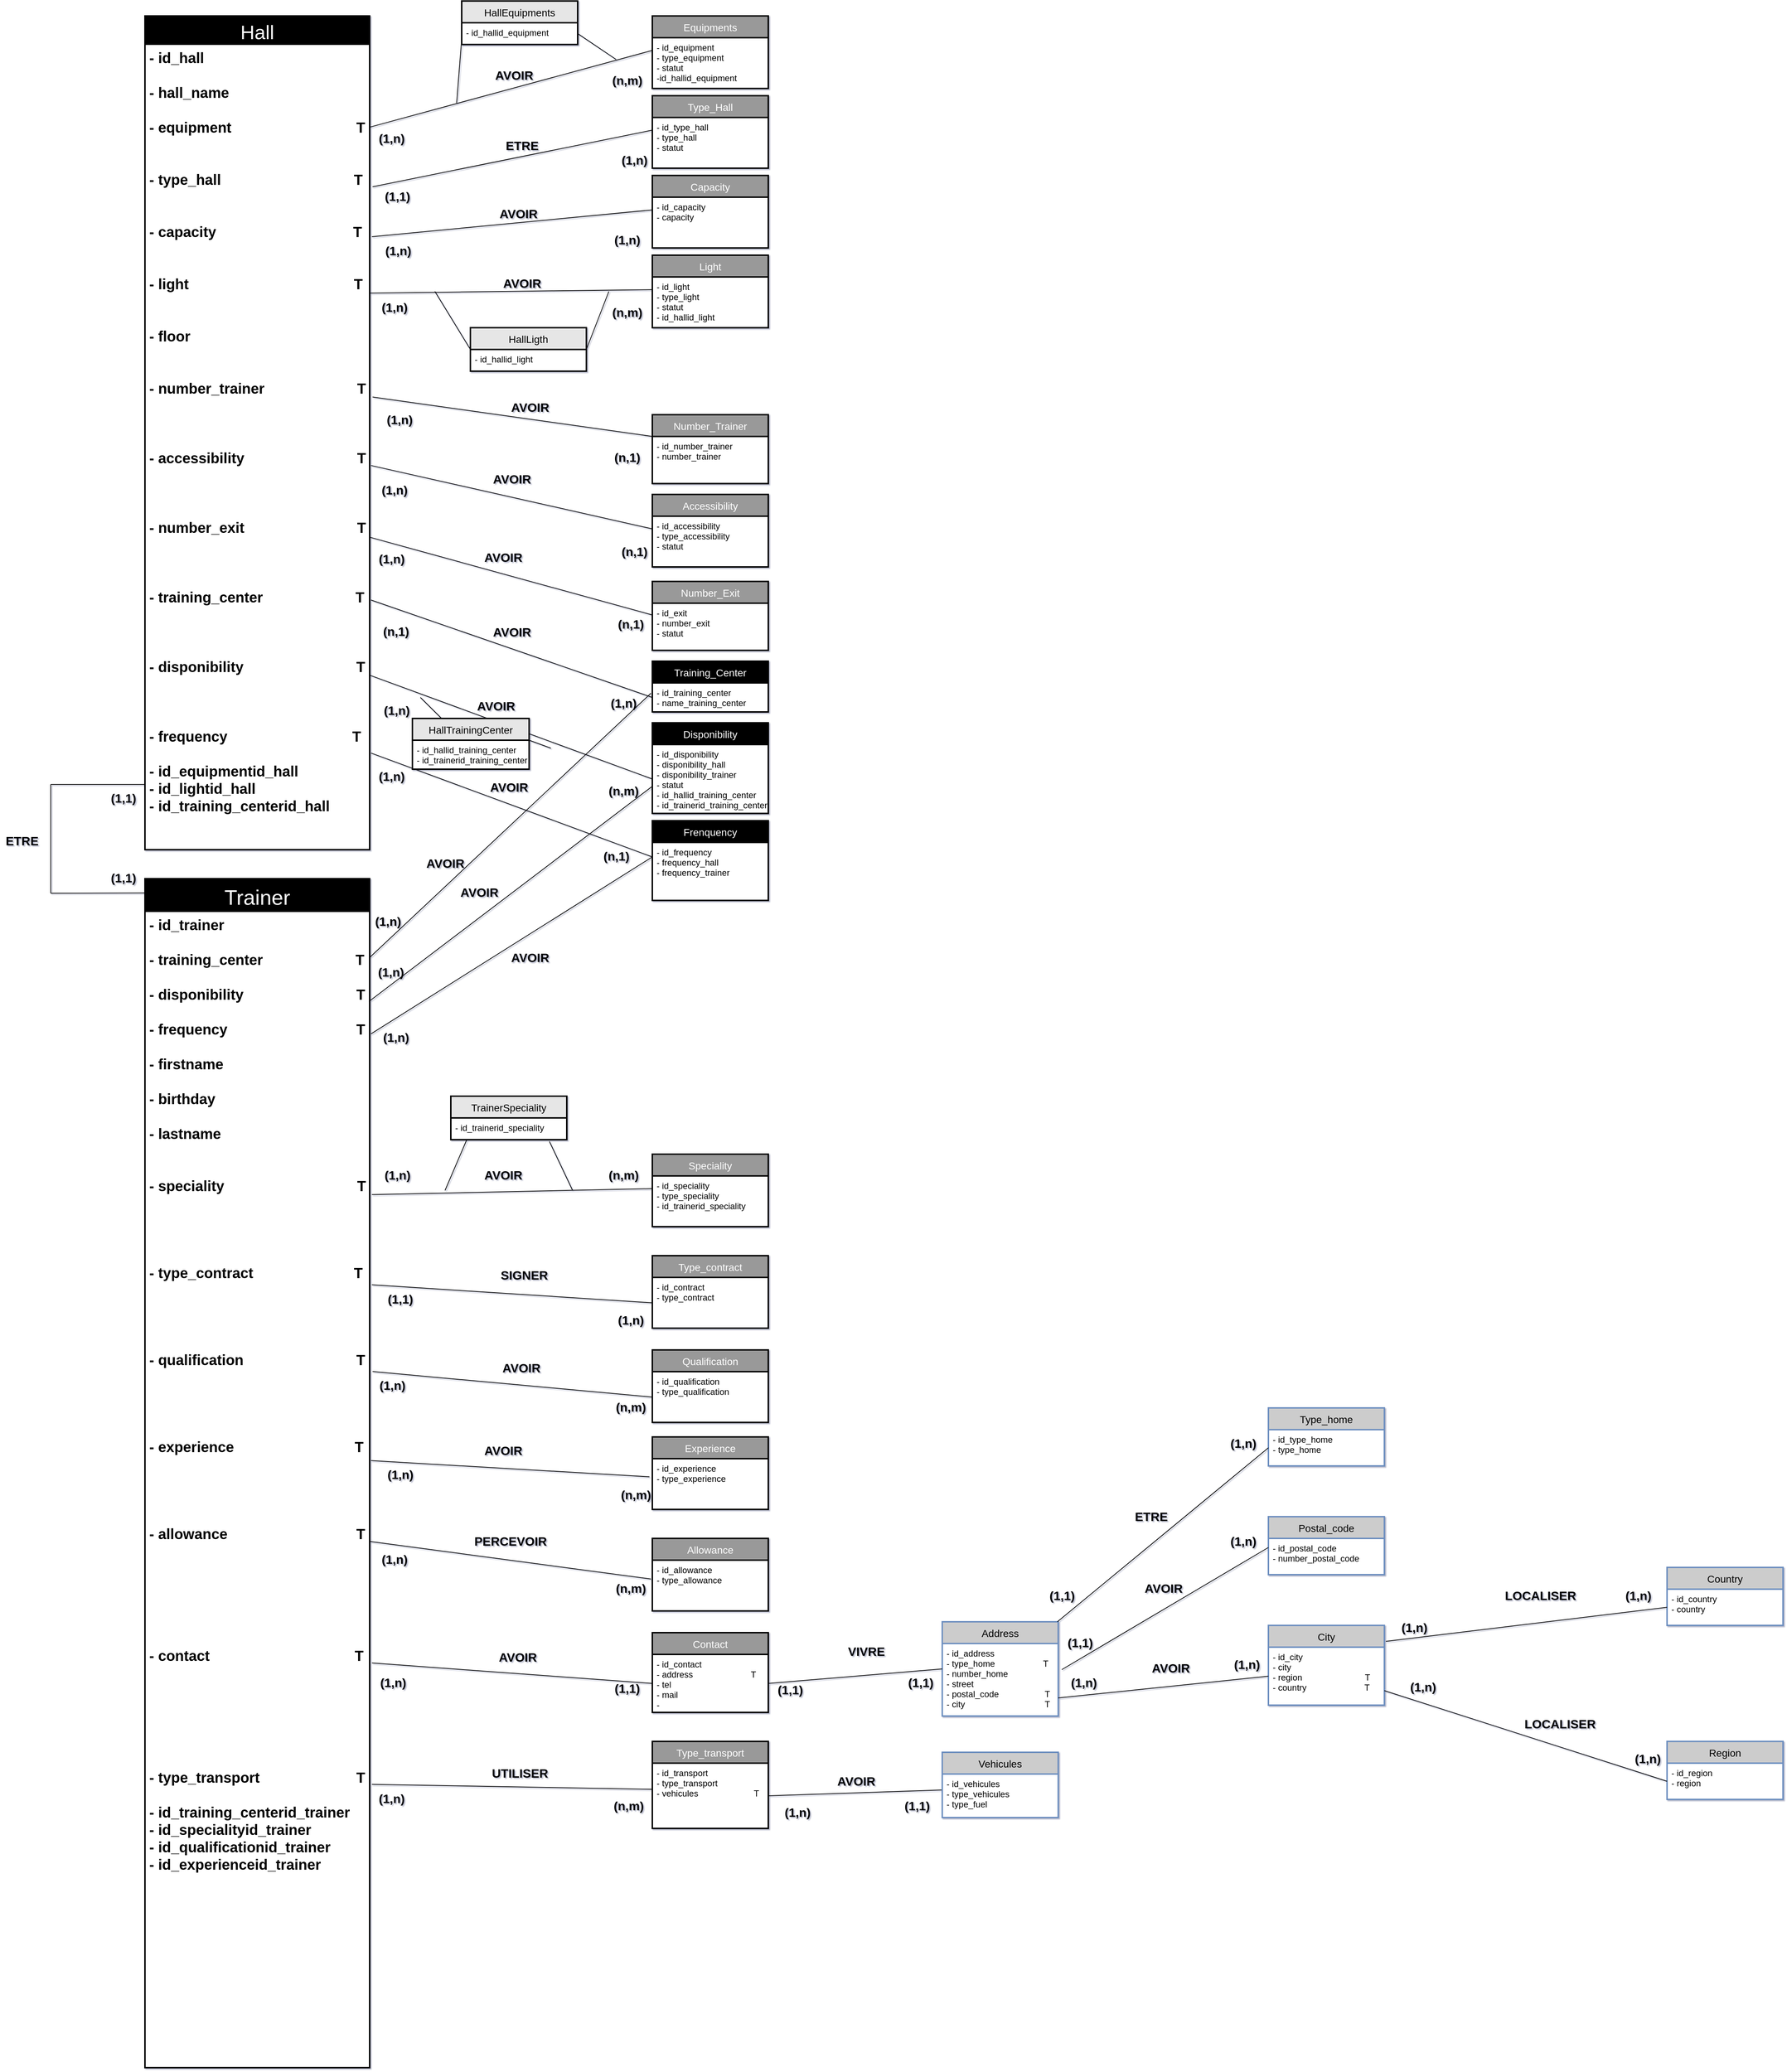 <mxfile version="12.5.1" type="google"><diagram id="IBwILiJ7QfZoX7R4693a" name="Page-1"><mxGraphModel dx="2500" dy="2103" grid="1" gridSize="10" guides="1" tooltips="1" connect="1" arrows="1" fold="1" page="1" pageScale="1" pageWidth="827" pageHeight="1169" background="none" math="0" shadow="1"><root><mxCell id="0"/><mxCell id="1" parent="0"/><mxCell id="YUIyGkc9Wq_9qxsCrZ6D-1" value="Hall" style="swimlane;childLayout=stackLayout;horizontal=1;startSize=39;horizontalStack=0;fillColor=#000000;fontColor=#ffffff;rounded=0;fontSize=27;fontStyle=0;strokeWidth=2;resizeParent=0;resizeLast=1;shadow=0;dashed=0;align=center;strokeColor=#000000;swimlaneFillColor=#ffffff;" parent="1" vertex="1"><mxGeometry x="-590" y="20" width="310" height="1150" as="geometry"><mxRectangle x="160" y="10" width="107" height="40" as="alternateBounds"/></mxGeometry></mxCell><mxCell id="YUIyGkc9Wq_9qxsCrZ6D-2" value="- id_hall&#10;&#10;- hall_name&#10;&#10;- equipment                               T&#10;&#10;&#10;- type_hall                                 T&#10;&#10;&#10;- capacity                                  T&#10;&#10;  &#10;- light                                         T&#10;&#10;&#10;- floor                                         &#10;&#10;&#10;- number_trainer                       T&#10;&#10;&#10;&#10;- accessibility                            T&#10;&#10;&#10;&#10;- number_exit                            T&#10;&#10;&#10;&#10;- training_center                       T&#10;&#10;&#10;&#10;- disponibility                            T&#10;&#10;&#10;&#10;- frequency                               T&#10;&#10;- id_equipmentid_hall&#10;- id_lightid_hall&#10;- id_training_centerid_hall&#10;&#10;&#10;" style="align=left;strokeColor=none;fillColor=none;spacingLeft=4;fontSize=20;verticalAlign=top;resizable=0;rotatable=0;part=1;labelBackgroundColor=#ffffff;fontStyle=1" parent="YUIyGkc9Wq_9qxsCrZ6D-1" vertex="1"><mxGeometry y="39" width="310" height="1111" as="geometry"/></mxCell><mxCell id="YUIyGkc9Wq_9qxsCrZ6D-11" value="Equipments" style="swimlane;childLayout=stackLayout;horizontal=1;startSize=30;horizontalStack=0;fillColor=#999999;fontColor=#FFFFFF;rounded=0;fontSize=14;fontStyle=0;strokeWidth=2;resizeParent=0;resizeLast=1;shadow=0;dashed=0;align=center;swimlaneFillColor=#ffffff;strokeColor=#000000;" parent="1" vertex="1"><mxGeometry x="110" y="20" width="160" height="100" as="geometry"><mxRectangle x="210" y="520" width="100" height="30" as="alternateBounds"/></mxGeometry></mxCell><mxCell id="YUIyGkc9Wq_9qxsCrZ6D-12" value="- id_equipment&#10;- type_equipment&#10;- statut                            &#10;-id_hallid_equipment" style="align=left;strokeColor=none;fillColor=none;spacingLeft=4;fontSize=12;verticalAlign=top;resizable=0;rotatable=0;part=1;rounded=0;" parent="YUIyGkc9Wq_9qxsCrZ6D-11" vertex="1"><mxGeometry y="30" width="160" height="70" as="geometry"/></mxCell><mxCell id="YUIyGkc9Wq_9qxsCrZ6D-13" value="Type_Hall" style="swimlane;childLayout=stackLayout;horizontal=1;startSize=30;horizontalStack=0;fillColor=#999999;fontColor=#FFFFFF;rounded=0;fontSize=14;fontStyle=0;strokeWidth=2;resizeParent=0;resizeLast=1;shadow=0;dashed=0;align=center;swimlaneFillColor=#ffffff;" parent="1" vertex="1"><mxGeometry x="110" y="130" width="160" height="100" as="geometry"><mxRectangle x="390" y="520" width="90" height="30" as="alternateBounds"/></mxGeometry></mxCell><mxCell id="YUIyGkc9Wq_9qxsCrZ6D-14" value="- id_type_hall&#10;- type_hall&#10;- statut&#10;                             " style="align=left;strokeColor=none;fillColor=none;spacingLeft=4;fontSize=12;verticalAlign=top;resizable=0;rotatable=0;part=1;" parent="YUIyGkc9Wq_9qxsCrZ6D-13" vertex="1"><mxGeometry y="30" width="160" height="70" as="geometry"/></mxCell><mxCell id="YUIyGkc9Wq_9qxsCrZ6D-16" value="Capacity" style="swimlane;childLayout=stackLayout;horizontal=1;startSize=30;horizontalStack=0;fillColor=#999999;fontColor=#FFFFFF;rounded=0;fontSize=14;fontStyle=0;strokeWidth=2;resizeParent=0;resizeLast=1;shadow=0;dashed=0;align=center;swimlaneFillColor=#ffffff;" parent="1" vertex="1"><mxGeometry x="110" y="240" width="160" height="100" as="geometry"/></mxCell><mxCell id="YUIyGkc9Wq_9qxsCrZ6D-17" value="- id_capacity&#10;- capacity&#10;&#10;" style="align=left;strokeColor=none;fillColor=none;spacingLeft=4;fontSize=12;verticalAlign=top;resizable=0;rotatable=0;part=1;" parent="YUIyGkc9Wq_9qxsCrZ6D-16" vertex="1"><mxGeometry y="30" width="160" height="70" as="geometry"/></mxCell><mxCell id="YUIyGkc9Wq_9qxsCrZ6D-20" value="Light" style="swimlane;childLayout=stackLayout;horizontal=1;startSize=30;horizontalStack=0;fillColor=#999999;fontColor=#FFFFFF;rounded=0;fontSize=14;fontStyle=0;strokeWidth=2;resizeParent=0;resizeLast=1;shadow=0;dashed=0;align=center;labelBackgroundColor=none;swimlaneFillColor=#ffffff;" parent="1" vertex="1"><mxGeometry x="110" y="350" width="160" height="100" as="geometry"/></mxCell><mxCell id="YUIyGkc9Wq_9qxsCrZ6D-21" value="- id_light&#10;- type_light&#10;- statut&#10;- id_hallid_light&#10;                           " style="align=left;strokeColor=none;fillColor=none;spacingLeft=4;fontSize=12;verticalAlign=top;resizable=0;rotatable=0;part=1;" parent="YUIyGkc9Wq_9qxsCrZ6D-20" vertex="1"><mxGeometry y="30" width="160" height="70" as="geometry"/></mxCell><mxCell id="YUIyGkc9Wq_9qxsCrZ6D-29" value="Number_Trainer" style="swimlane;childLayout=stackLayout;horizontal=1;startSize=30;horizontalStack=0;fillColor=#999999;fontColor=#FFFFFF;rounded=0;fontSize=14;fontStyle=0;strokeWidth=2;resizeParent=0;resizeLast=1;shadow=0;dashed=0;align=center;labelBackgroundColor=none;swimlaneFillColor=#ffffff;" parent="1" vertex="1"><mxGeometry x="110" y="570" width="160" height="95" as="geometry"/></mxCell><mxCell id="YUIyGkc9Wq_9qxsCrZ6D-30" value="- id_number_trainer&#10;- number_trainer&#10;" style="align=left;strokeColor=none;fillColor=none;spacingLeft=4;fontSize=12;verticalAlign=top;resizable=0;rotatable=0;part=1;" parent="YUIyGkc9Wq_9qxsCrZ6D-29" vertex="1"><mxGeometry y="30" width="160" height="65" as="geometry"/></mxCell><mxCell id="YUIyGkc9Wq_9qxsCrZ6D-31" value="Number_Exit" style="swimlane;childLayout=stackLayout;horizontal=1;startSize=30;horizontalStack=0;fillColor=#999999;fontColor=#FFFFFF;rounded=0;fontSize=14;fontStyle=0;strokeWidth=2;resizeParent=0;resizeLast=1;shadow=0;dashed=0;align=center;labelBackgroundColor=none;swimlaneFillColor=#ffffff;" parent="1" vertex="1"><mxGeometry x="110" y="800" width="160" height="95" as="geometry"/></mxCell><mxCell id="YUIyGkc9Wq_9qxsCrZ6D-32" value="- id_exit&#10;- number_exit&#10;- statut                           " style="align=left;strokeColor=none;fillColor=none;spacingLeft=4;fontSize=12;verticalAlign=top;resizable=0;rotatable=0;part=1;" parent="YUIyGkc9Wq_9qxsCrZ6D-31" vertex="1"><mxGeometry y="30" width="160" height="65" as="geometry"/></mxCell><mxCell id="YUIyGkc9Wq_9qxsCrZ6D-25" value="Accessibility" style="swimlane;childLayout=stackLayout;horizontal=1;startSize=30;horizontalStack=0;fillColor=#999999;fontColor=#FFFFFF;rounded=0;fontSize=14;fontStyle=0;strokeWidth=2;resizeParent=0;resizeLast=1;shadow=0;dashed=0;align=center;labelBackgroundColor=none;swimlaneFillColor=#ffffff;" parent="1" vertex="1"><mxGeometry x="110" y="680" width="160" height="100" as="geometry"/></mxCell><mxCell id="YUIyGkc9Wq_9qxsCrZ6D-26" value="- id_accessibility&#10;- type_accessibility&#10;- statut                             &#10;" style="align=left;strokeColor=none;fillColor=none;spacingLeft=4;fontSize=12;verticalAlign=top;resizable=0;rotatable=0;part=1;" parent="YUIyGkc9Wq_9qxsCrZ6D-25" vertex="1"><mxGeometry y="30" width="160" height="70" as="geometry"/></mxCell><mxCell id="YUIyGkc9Wq_9qxsCrZ6D-6" value="Training_Center" style="swimlane;childLayout=stackLayout;horizontal=1;startSize=30;horizontalStack=0;fillColor=#000000;fontColor=#ffffff;rounded=0;fontSize=14;fontStyle=0;strokeWidth=2;resizeParent=0;resizeLast=1;shadow=0;dashed=0;align=center;swimlaneFillColor=#ffffff;strokeColor=#000000;" parent="1" vertex="1"><mxGeometry x="110" y="910" width="160" height="70" as="geometry"><mxRectangle x="30" y="520" width="130" height="30" as="alternateBounds"/></mxGeometry></mxCell><mxCell id="YUIyGkc9Wq_9qxsCrZ6D-7" value="- id_training_center&#10;- name_training_center&#10;" style="align=left;strokeColor=none;fillColor=none;spacingLeft=4;fontSize=12;verticalAlign=top;resizable=0;rotatable=0;part=1;" parent="YUIyGkc9Wq_9qxsCrZ6D-6" vertex="1"><mxGeometry y="30" width="160" height="40" as="geometry"/></mxCell><mxCell id="YUIyGkc9Wq_9qxsCrZ6D-38" value="Disponibility" style="swimlane;childLayout=stackLayout;horizontal=1;startSize=30;horizontalStack=0;fillColor=#000000;fontColor=#ffffff;rounded=0;fontSize=14;fontStyle=0;strokeWidth=2;resizeParent=0;resizeLast=1;shadow=0;dashed=0;align=center;labelBackgroundColor=none;swimlaneFillColor=#ffffff;strokeColor=#000000;" parent="1" vertex="1"><mxGeometry x="110" y="995" width="160" height="125" as="geometry"/></mxCell><mxCell id="YUIyGkc9Wq_9qxsCrZ6D-39" value="- id_disponibility&#10;- disponibility_hall&#10;- disponibility_trainer&#10;- statut&#10;- id_hallid_training_center&#10;- id_trainerid_training_center                            " style="align=left;strokeColor=none;fillColor=none;spacingLeft=4;fontSize=12;verticalAlign=top;resizable=0;rotatable=0;part=1;" parent="YUIyGkc9Wq_9qxsCrZ6D-38" vertex="1"><mxGeometry y="30" width="160" height="95" as="geometry"/></mxCell><mxCell id="YUIyGkc9Wq_9qxsCrZ6D-18" value="Frenquency" style="swimlane;childLayout=stackLayout;horizontal=1;startSize=30;horizontalStack=0;fillColor=#000000;fontColor=#ffffff;rounded=0;fontSize=14;fontStyle=0;strokeWidth=2;resizeParent=0;resizeLast=1;shadow=0;dashed=0;align=center;swimlaneFillColor=#ffffff;strokeColor=#000000;" parent="1" vertex="1"><mxGeometry x="110" y="1130" width="160" height="110" as="geometry"/></mxCell><mxCell id="YUIyGkc9Wq_9qxsCrZ6D-19" value="- id_frequency&#10;- frequency_hall&#10;- frequency_trainer&#10;" style="align=left;strokeColor=none;fillColor=none;spacingLeft=4;fontSize=12;verticalAlign=top;resizable=0;rotatable=0;part=1;" parent="YUIyGkc9Wq_9qxsCrZ6D-18" vertex="1"><mxGeometry y="30" width="160" height="80" as="geometry"/></mxCell><mxCell id="YUIyGkc9Wq_9qxsCrZ6D-34" value="Trainer" style="swimlane;childLayout=stackLayout;horizontal=1;startSize=45;horizontalStack=0;fillColor=#000000;fontColor=#ffffff;rounded=0;fontSize=29;fontStyle=0;strokeWidth=2;resizeParent=0;resizeLast=1;shadow=0;dashed=0;align=center;labelBackgroundColor=none;strokeColor=#000000;swimlaneFillColor=#ffffff;" parent="1" vertex="1"><mxGeometry x="-590" y="1210" width="310" height="1640" as="geometry"/></mxCell><mxCell id="YUIyGkc9Wq_9qxsCrZ6D-35" value="- id_trainer&#10;&#10;- training_center                       T&#10;&#10;- disponibility                            T&#10;&#10;- frequency                                T&#10;&#10;- firstname&#10;&#10;- birthday&#10;&#10;- lastname&#10;&#10;&#10;- speciality                                 T&#10;&#10;&#10;&#10;&#10;- type_contract                         T&#10;&#10;&#10;&#10;&#10;- qualification                            T&#10;&#10;&#10;&#10;&#10;- experience                              T&#10;&#10;&#10;&#10;&#10;- allowance                                T&#10;&#10;&#10;&#10;&#10;&#10;&#10;- contact                                    T&#10;&#10;&#10;&#10;&#10;&#10;&#10;- type_transport                        T&#10;&#10;- id_training_centerid_trainer&#10;- id_specialityid_trainer&#10;- id_qualificationid_trainer&#10;- id_experienceid_trainer&#10;&#10;&#10;&#10;" style="align=left;strokeColor=none;fillColor=none;spacingLeft=4;fontSize=20;verticalAlign=top;resizable=0;rotatable=0;part=1;fontStyle=1" parent="YUIyGkc9Wq_9qxsCrZ6D-34" vertex="1"><mxGeometry y="45" width="310" height="1595" as="geometry"/></mxCell><mxCell id="YUIyGkc9Wq_9qxsCrZ6D-74" value="Vehicules" style="swimlane;childLayout=stackLayout;horizontal=1;startSize=30;horizontalStack=0;fillColor=#CCCCCC;rounded=0;fontSize=14;fontStyle=0;strokeWidth=2;resizeParent=0;resizeLast=1;shadow=0;dashed=0;align=center;labelBackgroundColor=none;strokeColor=#6c8ebf;swimlaneFillColor=#ffffff;" parent="1" vertex="1"><mxGeometry x="510" y="2415" width="160" height="90" as="geometry"/></mxCell><mxCell id="YUIyGkc9Wq_9qxsCrZ6D-75" value="- id_vehicules&#10;- type_vehicules&#10;- type_fuel" style="align=left;strokeColor=none;fillColor=none;spacingLeft=4;fontSize=12;verticalAlign=top;resizable=0;rotatable=0;part=1;" parent="YUIyGkc9Wq_9qxsCrZ6D-74" vertex="1"><mxGeometry y="30" width="160" height="60" as="geometry"/></mxCell><mxCell id="YUIyGkc9Wq_9qxsCrZ6D-51" value="Experience" style="swimlane;childLayout=stackLayout;horizontal=1;startSize=30;horizontalStack=0;fillColor=#999999;fontColor=#FFFFFF;rounded=0;fontSize=14;fontStyle=0;strokeWidth=2;resizeParent=0;resizeLast=1;shadow=0;dashed=0;align=center;labelBackgroundColor=none;swimlaneFillColor=#ffffff;" parent="1" vertex="1"><mxGeometry x="110" y="1980" width="160" height="100" as="geometry"/></mxCell><mxCell id="YUIyGkc9Wq_9qxsCrZ6D-52" value="- id_experience&#10;- type_experience&#10;" style="align=left;strokeColor=none;fillColor=none;spacingLeft=4;fontSize=12;verticalAlign=top;resizable=0;rotatable=0;part=1;" parent="YUIyGkc9Wq_9qxsCrZ6D-51" vertex="1"><mxGeometry y="30" width="160" height="70" as="geometry"/></mxCell><mxCell id="YUIyGkc9Wq_9qxsCrZ6D-56" value="Contact" style="swimlane;childLayout=stackLayout;horizontal=1;startSize=30;horizontalStack=0;fillColor=#999999;fontColor=#FFFFFF;rounded=0;fontSize=14;fontStyle=0;strokeWidth=2;resizeParent=0;resizeLast=1;shadow=0;dashed=0;align=center;labelBackgroundColor=none;swimlaneFillColor=#ffffff;" parent="1" vertex="1"><mxGeometry x="110" y="2250" width="160" height="110" as="geometry"/></mxCell><mxCell id="YUIyGkc9Wq_9qxsCrZ6D-57" value="- id_contact&#10;- address                        T&#10;- tel&#10;- mail&#10;-" style="align=left;strokeColor=none;fillColor=none;spacingLeft=4;fontSize=12;verticalAlign=top;resizable=0;rotatable=0;part=1;" parent="YUIyGkc9Wq_9qxsCrZ6D-56" vertex="1"><mxGeometry y="30" width="160" height="80" as="geometry"/></mxCell><mxCell id="YUIyGkc9Wq_9qxsCrZ6D-54" value="Allowance" style="swimlane;childLayout=stackLayout;horizontal=1;startSize=30;horizontalStack=0;fillColor=#999999;fontColor=#FFFFFF;rounded=0;fontSize=14;fontStyle=0;strokeWidth=2;resizeParent=0;resizeLast=1;shadow=0;dashed=0;align=center;labelBackgroundColor=none;swimlaneFillColor=#ffffff;" parent="1" vertex="1"><mxGeometry x="110" y="2120" width="160" height="100" as="geometry"/></mxCell><mxCell id="YUIyGkc9Wq_9qxsCrZ6D-55" value="- id_allowance&#10;- type_allowance" style="align=left;strokeColor=none;fillColor=none;spacingLeft=4;fontSize=12;verticalAlign=top;resizable=0;rotatable=0;part=1;" parent="YUIyGkc9Wq_9qxsCrZ6D-54" vertex="1"><mxGeometry y="30" width="160" height="70" as="geometry"/></mxCell><mxCell id="YUIyGkc9Wq_9qxsCrZ6D-58" value="Type_transport" style="swimlane;childLayout=stackLayout;horizontal=1;startSize=30;horizontalStack=0;fillColor=#999999;fontColor=#FFFFFF;rounded=0;fontSize=14;fontStyle=0;strokeWidth=2;resizeParent=0;resizeLast=1;shadow=0;dashed=0;align=center;labelBackgroundColor=none;swimlaneFillColor=#ffffff;" parent="1" vertex="1"><mxGeometry x="110" y="2400" width="160" height="120" as="geometry"/></mxCell><mxCell id="YUIyGkc9Wq_9qxsCrZ6D-59" value="- id_transport&#10;- type_transport&#10;- vehicules                       T" style="align=left;strokeColor=none;fillColor=none;spacingLeft=4;fontSize=12;verticalAlign=top;resizable=0;rotatable=0;part=1;" parent="YUIyGkc9Wq_9qxsCrZ6D-58" vertex="1"><mxGeometry y="30" width="160" height="90" as="geometry"/></mxCell><mxCell id="YUIyGkc9Wq_9qxsCrZ6D-44" value="Type_contract" style="swimlane;childLayout=stackLayout;horizontal=1;startSize=30;horizontalStack=0;fillColor=#999999;fontColor=#FFFFFF;rounded=0;fontSize=14;fontStyle=0;strokeWidth=2;resizeParent=0;resizeLast=1;shadow=0;dashed=0;align=center;labelBackgroundColor=none;swimlaneFillColor=#ffffff;" parent="1" vertex="1"><mxGeometry x="110" y="1730" width="160" height="100" as="geometry"/></mxCell><mxCell id="YUIyGkc9Wq_9qxsCrZ6D-45" value="- id_contract&#10;- type_contract&#10;" style="align=left;strokeColor=none;fillColor=none;spacingLeft=4;fontSize=12;verticalAlign=top;resizable=0;rotatable=0;part=1;" parent="YUIyGkc9Wq_9qxsCrZ6D-44" vertex="1"><mxGeometry y="30" width="160" height="70" as="geometry"/></mxCell><mxCell id="YUIyGkc9Wq_9qxsCrZ6D-40" value="Speciality" style="swimlane;childLayout=stackLayout;horizontal=1;startSize=30;horizontalStack=0;fillColor=#999999;fontColor=#FFFFFF;rounded=0;fontSize=14;fontStyle=0;strokeWidth=2;resizeParent=0;resizeLast=1;shadow=0;dashed=0;align=center;labelBackgroundColor=none;swimlaneFillColor=#ffffff;" parent="1" vertex="1"><mxGeometry x="110" y="1590" width="160" height="100" as="geometry"/></mxCell><mxCell id="YUIyGkc9Wq_9qxsCrZ6D-41" value="- id_speciality&#10;- type_speciality&#10;- id_trainerid_speciality&#10;" style="align=left;strokeColor=none;fillColor=none;spacingLeft=4;fontSize=12;verticalAlign=top;resizable=0;rotatable=0;part=1;" parent="YUIyGkc9Wq_9qxsCrZ6D-40" vertex="1"><mxGeometry y="30" width="160" height="70" as="geometry"/></mxCell><mxCell id="YUIyGkc9Wq_9qxsCrZ6D-49" value="Qualification" style="swimlane;childLayout=stackLayout;horizontal=1;startSize=30;horizontalStack=0;fillColor=#999999;fontColor=#FFFFFF;rounded=0;fontSize=14;fontStyle=0;strokeWidth=2;resizeParent=0;resizeLast=1;shadow=0;dashed=0;align=center;labelBackgroundColor=none;swimlaneFillColor=#ffffff;" parent="1" vertex="1"><mxGeometry x="110" y="1860" width="160" height="100" as="geometry"/></mxCell><mxCell id="YUIyGkc9Wq_9qxsCrZ6D-50" value="- id_qualification&#10;- type_qualification&#10;" style="align=left;strokeColor=none;fillColor=none;spacingLeft=4;fontSize=12;verticalAlign=top;resizable=0;rotatable=0;part=1;" parent="YUIyGkc9Wq_9qxsCrZ6D-49" vertex="1"><mxGeometry y="30" width="160" height="70" as="geometry"/></mxCell><mxCell id="YUIyGkc9Wq_9qxsCrZ6D-60" value="Address" style="swimlane;childLayout=stackLayout;horizontal=1;startSize=30;horizontalStack=0;fillColor=#CCCCCC;rounded=0;fontSize=14;fontStyle=0;strokeWidth=2;resizeParent=0;resizeLast=1;shadow=0;dashed=0;align=center;labelBackgroundColor=none;swimlaneFillColor=#ffffff;strokeColor=#6c8ebf;" parent="1" vertex="1"><mxGeometry x="510" y="2235" width="160" height="130" as="geometry"/></mxCell><mxCell id="YUIyGkc9Wq_9qxsCrZ6D-61" value="- id_address&#10;- type_home                    T&#10;- number_home&#10;- street&#10;- postal_code                   T&#10;- city                                 T&#10;" style="align=left;strokeColor=none;fillColor=none;spacingLeft=4;fontSize=12;verticalAlign=top;resizable=0;rotatable=0;part=1;" parent="YUIyGkc9Wq_9qxsCrZ6D-60" vertex="1"><mxGeometry y="30" width="160" height="100" as="geometry"/></mxCell><mxCell id="YUIyGkc9Wq_9qxsCrZ6D-71" value="Country" style="swimlane;childLayout=stackLayout;horizontal=1;startSize=30;horizontalStack=0;fillColor=#CCCCCC;rounded=0;fontSize=14;fontStyle=0;strokeWidth=2;resizeParent=0;resizeLast=1;shadow=0;dashed=0;align=center;labelBackgroundColor=none;strokeColor=#6c8ebf;swimlaneFillColor=#ffffff;" parent="1" vertex="1"><mxGeometry x="1510" y="2160" width="160" height="80" as="geometry"/></mxCell><mxCell id="YUIyGkc9Wq_9qxsCrZ6D-72" value="- id_country&#10;- country" style="align=left;strokeColor=none;fillColor=none;spacingLeft=4;fontSize=12;verticalAlign=top;resizable=0;rotatable=0;part=1;" parent="YUIyGkc9Wq_9qxsCrZ6D-71" vertex="1"><mxGeometry y="30" width="160" height="50" as="geometry"/></mxCell><mxCell id="YUIyGkc9Wq_9qxsCrZ6D-66" value="City" style="swimlane;childLayout=stackLayout;horizontal=1;startSize=30;horizontalStack=0;fillColor=#CCCCCC;rounded=0;fontSize=14;fontStyle=0;strokeWidth=2;resizeParent=0;resizeLast=1;shadow=0;dashed=0;align=center;labelBackgroundColor=none;strokeColor=#6c8ebf;swimlaneFillColor=#ffffff;" parent="1" vertex="1"><mxGeometry x="960" y="2240" width="160" height="110" as="geometry"/></mxCell><mxCell id="YUIyGkc9Wq_9qxsCrZ6D-67" value="- id_city&#10;- city&#10;- region                          T&#10;- country                        T&#10;" style="align=left;strokeColor=none;fillColor=none;spacingLeft=4;fontSize=12;verticalAlign=top;resizable=0;rotatable=0;part=1;" parent="YUIyGkc9Wq_9qxsCrZ6D-66" vertex="1"><mxGeometry y="30" width="160" height="80" as="geometry"/></mxCell><mxCell id="YUIyGkc9Wq_9qxsCrZ6D-62" value="Type_home" style="swimlane;childLayout=stackLayout;horizontal=1;startSize=30;horizontalStack=0;fillColor=#CCCCCC;rounded=0;fontSize=14;fontStyle=0;strokeWidth=2;resizeParent=0;resizeLast=1;shadow=0;dashed=0;align=center;labelBackgroundColor=none;strokeColor=#6c8ebf;swimlaneFillColor=#ffffff;" parent="1" vertex="1"><mxGeometry x="960" y="1940" width="160" height="80" as="geometry"/></mxCell><mxCell id="YUIyGkc9Wq_9qxsCrZ6D-63" value="- id_type_home&#10;- type_home&#10;" style="align=left;strokeColor=none;fillColor=none;spacingLeft=4;fontSize=12;verticalAlign=top;resizable=0;rotatable=0;part=1;" parent="YUIyGkc9Wq_9qxsCrZ6D-62" vertex="1"><mxGeometry y="30" width="160" height="50" as="geometry"/></mxCell><mxCell id="YUIyGkc9Wq_9qxsCrZ6D-64" value="Postal_code" style="swimlane;childLayout=stackLayout;horizontal=1;startSize=30;horizontalStack=0;fillColor=#CCCCCC;rounded=0;fontSize=14;fontStyle=0;strokeWidth=2;resizeParent=0;resizeLast=1;shadow=0;dashed=0;align=center;labelBackgroundColor=none;strokeColor=#6c8ebf;swimlaneFillColor=#ffffff;" parent="1" vertex="1"><mxGeometry x="960" y="2090" width="160" height="80" as="geometry"/></mxCell><mxCell id="YUIyGkc9Wq_9qxsCrZ6D-65" value="- id_postal_code&#10;- number_postal_code&#10;" style="align=left;strokeColor=none;fillColor=none;spacingLeft=4;fontSize=12;verticalAlign=top;resizable=0;rotatable=0;part=1;" parent="YUIyGkc9Wq_9qxsCrZ6D-64" vertex="1"><mxGeometry y="30" width="160" height="50" as="geometry"/></mxCell><mxCell id="YUIyGkc9Wq_9qxsCrZ6D-69" value="Region" style="swimlane;childLayout=stackLayout;horizontal=1;startSize=30;horizontalStack=0;fillColor=#CCCCCC;rounded=0;fontSize=14;fontStyle=0;strokeWidth=2;resizeParent=0;resizeLast=1;shadow=0;dashed=0;align=center;labelBackgroundColor=none;strokeColor=#6c8ebf;swimlaneFillColor=#ffffff;" parent="1" vertex="1"><mxGeometry x="1510" y="2400" width="160" height="80" as="geometry"/></mxCell><mxCell id="YUIyGkc9Wq_9qxsCrZ6D-70" value="- id_region&#10;- region" style="align=left;strokeColor=none;fillColor=none;spacingLeft=4;fontSize=12;verticalAlign=top;resizable=0;rotatable=0;part=1;" parent="YUIyGkc9Wq_9qxsCrZ6D-69" vertex="1"><mxGeometry y="30" width="160" height="50" as="geometry"/></mxCell><mxCell id="XhD3OKcCXxuMsMEoqVmV-53" value="&lt;b&gt;&lt;font style=&quot;font-size: 17px&quot;&gt;(1,n)&lt;/font&gt;&lt;/b&gt;" style="text;html=1;align=center;verticalAlign=middle;resizable=0;points=[];autosize=1;" vertex="1" parent="1"><mxGeometry x="-275" y="180" width="50" height="20" as="geometry"/></mxCell><mxCell id="XhD3OKcCXxuMsMEoqVmV-54" value="&lt;b&gt;&lt;font style=&quot;font-size: 17px&quot;&gt;AVOIR&lt;/font&gt;&lt;/b&gt;" style="text;html=1;align=center;verticalAlign=middle;resizable=0;points=[];autosize=1;" vertex="1" parent="1"><mxGeometry x="-116" y="93" width="70" height="20" as="geometry"/></mxCell><mxCell id="XhD3OKcCXxuMsMEoqVmV-55" value="&lt;b&gt;&lt;font style=&quot;font-size: 17px&quot;&gt;(n,m)&lt;/font&gt;&lt;/b&gt;" style="text;html=1;align=center;verticalAlign=middle;resizable=0;points=[];autosize=1;" vertex="1" parent="1"><mxGeometry x="45" y="100" width="60" height="20" as="geometry"/></mxCell><mxCell id="XhD3OKcCXxuMsMEoqVmV-56" value="&lt;b&gt;&lt;font style=&quot;font-size: 17px&quot;&gt;(1,1)&lt;/font&gt;&lt;/b&gt;" style="text;html=1;align=center;verticalAlign=middle;resizable=0;points=[];autosize=1;" vertex="1" parent="1"><mxGeometry x="-267" y="260" width="50" height="20" as="geometry"/></mxCell><mxCell id="XhD3OKcCXxuMsMEoqVmV-57" value="&lt;b&gt;&lt;font style=&quot;font-size: 17px&quot;&gt;ETRE&lt;/font&gt;&lt;/b&gt;" style="text;html=1;align=center;verticalAlign=middle;resizable=0;points=[];autosize=1;" vertex="1" parent="1"><mxGeometry x="-100" y="190" width="60" height="20" as="geometry"/></mxCell><mxCell id="XhD3OKcCXxuMsMEoqVmV-58" value="&lt;b&gt;&lt;font style=&quot;font-size: 17px&quot;&gt;(1,n)&lt;/font&gt;&lt;/b&gt;" style="text;html=1;align=center;verticalAlign=middle;resizable=0;points=[];autosize=1;" vertex="1" parent="1"><mxGeometry x="60" y="210" width="50" height="20" as="geometry"/></mxCell><mxCell id="XhD3OKcCXxuMsMEoqVmV-59" value="&lt;b&gt;&lt;font style=&quot;font-size: 17px&quot;&gt;(1,n)&lt;/font&gt;&lt;/b&gt;" style="text;html=1;align=center;verticalAlign=middle;resizable=0;points=[];autosize=1;" vertex="1" parent="1"><mxGeometry x="-266" y="335" width="50" height="20" as="geometry"/></mxCell><mxCell id="XhD3OKcCXxuMsMEoqVmV-60" value="&lt;b&gt;&lt;font style=&quot;font-size: 17px&quot;&gt;AVOIR&lt;/font&gt;&lt;/b&gt;" style="text;html=1;align=center;verticalAlign=middle;resizable=0;points=[];autosize=1;" vertex="1" parent="1"><mxGeometry x="-110" y="284" width="70" height="20" as="geometry"/></mxCell><mxCell id="XhD3OKcCXxuMsMEoqVmV-61" value="&lt;b&gt;&lt;font style=&quot;font-size: 17px&quot;&gt;(1,n)&lt;/font&gt;&lt;/b&gt;" style="text;html=1;align=center;verticalAlign=middle;resizable=0;points=[];autosize=1;" vertex="1" parent="1"><mxGeometry x="50" y="320" width="50" height="20" as="geometry"/></mxCell><mxCell id="XhD3OKcCXxuMsMEoqVmV-62" value="&lt;b&gt;&lt;font style=&quot;font-size: 17px&quot;&gt;AVOIR&lt;/font&gt;&lt;/b&gt;" style="text;html=1;align=center;verticalAlign=middle;resizable=0;points=[];autosize=1;" vertex="1" parent="1"><mxGeometry x="-105" y="380" width="70" height="20" as="geometry"/></mxCell><mxCell id="XhD3OKcCXxuMsMEoqVmV-63" value="&lt;b&gt;&lt;font style=&quot;font-size: 17px&quot;&gt;(1,n)&lt;/font&gt;&lt;/b&gt;" style="text;html=1;align=center;verticalAlign=middle;resizable=0;points=[];autosize=1;" vertex="1" parent="1"><mxGeometry x="-271" y="413" width="50" height="20" as="geometry"/></mxCell><mxCell id="XhD3OKcCXxuMsMEoqVmV-64" value="&lt;b&gt;&lt;font style=&quot;font-size: 17px&quot;&gt;(n,m)&lt;/font&gt;&lt;/b&gt;" style="text;html=1;align=center;verticalAlign=middle;resizable=0;points=[];autosize=1;" vertex="1" parent="1"><mxGeometry x="45" y="420" width="60" height="20" as="geometry"/></mxCell><mxCell id="XhD3OKcCXxuMsMEoqVmV-67" value="&lt;b&gt;&lt;font style=&quot;font-size: 17px&quot;&gt;AVOIR&lt;/font&gt;&lt;/b&gt;" style="text;html=1;align=center;verticalAlign=middle;resizable=0;points=[];autosize=1;" vertex="1" parent="1"><mxGeometry x="-94" y="551" width="70" height="20" as="geometry"/></mxCell><mxCell id="XhD3OKcCXxuMsMEoqVmV-68" value="&lt;b&gt;&lt;font style=&quot;font-size: 17px&quot;&gt;(1,n)&lt;/font&gt;&lt;/b&gt;" style="text;html=1;align=center;verticalAlign=middle;resizable=0;points=[];autosize=1;" vertex="1" parent="1"><mxGeometry x="-264" y="568" width="50" height="20" as="geometry"/></mxCell><mxCell id="XhD3OKcCXxuMsMEoqVmV-69" value="&lt;b&gt;&lt;font style=&quot;font-size: 17px&quot;&gt;(n,1)&lt;/font&gt;&lt;/b&gt;" style="text;html=1;align=center;verticalAlign=middle;resizable=0;points=[];autosize=1;" vertex="1" parent="1"><mxGeometry x="50" y="620" width="50" height="20" as="geometry"/></mxCell><mxCell id="XhD3OKcCXxuMsMEoqVmV-70" value="&lt;b&gt;&lt;font style=&quot;font-size: 17px&quot;&gt;AVOIR&lt;/font&gt;&lt;/b&gt;" style="text;html=1;align=center;verticalAlign=middle;resizable=0;points=[];autosize=1;" vertex="1" parent="1"><mxGeometry x="-119" y="650" width="70" height="20" as="geometry"/></mxCell><mxCell id="XhD3OKcCXxuMsMEoqVmV-71" value="&lt;b&gt;&lt;font style=&quot;font-size: 17px&quot;&gt;(1,n)&lt;/font&gt;&lt;/b&gt;" style="text;html=1;align=center;verticalAlign=middle;resizable=0;points=[];autosize=1;" vertex="1" parent="1"><mxGeometry x="-271" y="665" width="50" height="20" as="geometry"/></mxCell><mxCell id="XhD3OKcCXxuMsMEoqVmV-72" value="&lt;b&gt;&lt;font style=&quot;font-size: 17px&quot;&gt;(n,1)&lt;/font&gt;&lt;/b&gt;" style="text;html=1;align=center;verticalAlign=middle;resizable=0;points=[];autosize=1;" vertex="1" parent="1"><mxGeometry x="60" y="750" width="50" height="20" as="geometry"/></mxCell><mxCell id="XhD3OKcCXxuMsMEoqVmV-73" value="&lt;b&gt;&lt;font style=&quot;font-size: 17px&quot;&gt;AVOIR&lt;/font&gt;&lt;/b&gt;" style="text;html=1;align=center;verticalAlign=middle;resizable=0;points=[];autosize=1;" vertex="1" parent="1"><mxGeometry x="-131" y="758" width="70" height="20" as="geometry"/></mxCell><mxCell id="XhD3OKcCXxuMsMEoqVmV-74" value="&lt;b&gt;&lt;font style=&quot;font-size: 17px&quot;&gt;(1,n)&lt;/font&gt;&lt;/b&gt;" style="text;html=1;align=center;verticalAlign=middle;resizable=0;points=[];autosize=1;" vertex="1" parent="1"><mxGeometry x="-275" y="760" width="50" height="20" as="geometry"/></mxCell><mxCell id="XhD3OKcCXxuMsMEoqVmV-75" value="&lt;b&gt;&lt;font style=&quot;font-size: 17px&quot;&gt;(n,1)&lt;/font&gt;&lt;/b&gt;" style="text;html=1;align=center;verticalAlign=middle;resizable=0;points=[];autosize=1;" vertex="1" parent="1"><mxGeometry x="55" y="850" width="50" height="20" as="geometry"/></mxCell><mxCell id="XhD3OKcCXxuMsMEoqVmV-76" value="&lt;b&gt;&lt;font style=&quot;font-size: 17px&quot;&gt;AVOIR&lt;/font&gt;&lt;/b&gt;" style="text;html=1;align=center;verticalAlign=middle;resizable=0;points=[];autosize=1;" vertex="1" parent="1"><mxGeometry x="-119" y="861" width="70" height="20" as="geometry"/></mxCell><mxCell id="XhD3OKcCXxuMsMEoqVmV-77" value="&lt;b&gt;&lt;font style=&quot;font-size: 17px&quot;&gt;(n,1)&lt;/font&gt;&lt;/b&gt;" style="text;html=1;align=center;verticalAlign=middle;resizable=0;points=[];autosize=1;" vertex="1" parent="1"><mxGeometry x="-269" y="860" width="50" height="20" as="geometry"/></mxCell><mxCell id="XhD3OKcCXxuMsMEoqVmV-78" value="&lt;b&gt;&lt;font style=&quot;font-size: 17px&quot;&gt;(1,n)&lt;/font&gt;&lt;/b&gt;" style="text;html=1;align=center;verticalAlign=middle;resizable=0;points=[];autosize=1;" vertex="1" parent="1"><mxGeometry x="45" y="959" width="50" height="20" as="geometry"/></mxCell><mxCell id="XhD3OKcCXxuMsMEoqVmV-79" value="&lt;b&gt;&lt;font style=&quot;font-size: 17px&quot;&gt;AVOIR&lt;/font&gt;&lt;/b&gt;" style="text;html=1;align=center;verticalAlign=middle;resizable=0;points=[];autosize=1;" vertex="1" parent="1"><mxGeometry x="-141" y="963" width="70" height="20" as="geometry"/></mxCell><mxCell id="XhD3OKcCXxuMsMEoqVmV-80" value="&lt;b&gt;&lt;font style=&quot;font-size: 17px&quot;&gt;(1,n)&lt;/font&gt;&lt;/b&gt;" style="text;html=1;align=center;verticalAlign=middle;resizable=0;points=[];autosize=1;" vertex="1" parent="1"><mxGeometry x="-268" y="969" width="50" height="20" as="geometry"/></mxCell><mxCell id="XhD3OKcCXxuMsMEoqVmV-81" value="&lt;b&gt;&lt;font style=&quot;font-size: 17px&quot;&gt;(n,m)&lt;/font&gt;&lt;/b&gt;" style="text;html=1;align=center;verticalAlign=middle;resizable=0;points=[];autosize=1;" vertex="1" parent="1"><mxGeometry x="40" y="1080" width="60" height="20" as="geometry"/></mxCell><mxCell id="XhD3OKcCXxuMsMEoqVmV-82" value="&lt;b&gt;&lt;font style=&quot;font-size: 17px&quot;&gt;AVOIR&lt;/font&gt;&lt;/b&gt;" style="text;html=1;align=center;verticalAlign=middle;resizable=0;points=[];autosize=1;" vertex="1" parent="1"><mxGeometry x="-123" y="1075" width="70" height="20" as="geometry"/></mxCell><mxCell id="XhD3OKcCXxuMsMEoqVmV-83" value="&lt;b&gt;&lt;font style=&quot;font-size: 17px&quot;&gt;(1,n)&lt;/font&gt;&lt;/b&gt;" style="text;html=1;align=center;verticalAlign=middle;resizable=0;points=[];autosize=1;" vertex="1" parent="1"><mxGeometry x="-275" y="1060" width="50" height="20" as="geometry"/></mxCell><mxCell id="XhD3OKcCXxuMsMEoqVmV-84" value="&lt;b&gt;&lt;font style=&quot;font-size: 17px&quot;&gt;(n,1)&lt;/font&gt;&lt;/b&gt;" style="text;html=1;align=center;verticalAlign=middle;resizable=0;points=[];autosize=1;" vertex="1" parent="1"><mxGeometry x="35" y="1170" width="50" height="20" as="geometry"/></mxCell><mxCell id="XhD3OKcCXxuMsMEoqVmV-85" value="" style="endArrow=none;html=1;shadow=0;strokeWidth=1;entryX=0;entryY=0.25;entryDx=0;entryDy=0;exitX=1;exitY=0.103;exitDx=0;exitDy=0;exitPerimeter=0;" edge="1" parent="1" source="YUIyGkc9Wq_9qxsCrZ6D-2" target="YUIyGkc9Wq_9qxsCrZ6D-12"><mxGeometry width="50" height="50" relative="1" as="geometry"><mxPoint x="-100" y="170" as="sourcePoint"/><mxPoint x="-50" y="120" as="targetPoint"/></mxGeometry></mxCell><mxCell id="XhD3OKcCXxuMsMEoqVmV-86" value="" style="endArrow=none;html=1;shadow=0;strokeWidth=1;entryX=0;entryY=0.25;entryDx=0;entryDy=0;exitX=1.013;exitY=0.177;exitDx=0;exitDy=0;exitPerimeter=0;" edge="1" parent="1" source="YUIyGkc9Wq_9qxsCrZ6D-2" target="YUIyGkc9Wq_9qxsCrZ6D-14"><mxGeometry width="50" height="50" relative="1" as="geometry"><mxPoint x="-100" y="280" as="sourcePoint"/><mxPoint x="-50" y="230" as="targetPoint"/></mxGeometry></mxCell><mxCell id="XhD3OKcCXxuMsMEoqVmV-87" value="" style="endArrow=none;html=1;shadow=0;strokeWidth=1;entryX=0;entryY=0.25;entryDx=0;entryDy=0;exitX=1.01;exitY=0.239;exitDx=0;exitDy=0;exitPerimeter=0;" edge="1" parent="1" source="YUIyGkc9Wq_9qxsCrZ6D-2" target="YUIyGkc9Wq_9qxsCrZ6D-17"><mxGeometry width="50" height="50" relative="1" as="geometry"><mxPoint x="-100" y="370" as="sourcePoint"/><mxPoint x="-50" y="320" as="targetPoint"/></mxGeometry></mxCell><mxCell id="XhD3OKcCXxuMsMEoqVmV-88" value="" style="endArrow=none;html=1;shadow=0;strokeWidth=1;entryX=0;entryY=0.25;entryDx=0;entryDy=0;exitX=0.997;exitY=0.309;exitDx=0;exitDy=0;exitPerimeter=0;" edge="1" parent="1" source="YUIyGkc9Wq_9qxsCrZ6D-2" target="YUIyGkc9Wq_9qxsCrZ6D-21"><mxGeometry width="50" height="50" relative="1" as="geometry"><mxPoint x="-110" y="460" as="sourcePoint"/><mxPoint x="-60" y="410" as="targetPoint"/></mxGeometry></mxCell><mxCell id="XhD3OKcCXxuMsMEoqVmV-90" value="" style="endArrow=none;html=1;shadow=0;strokeWidth=1;entryX=0;entryY=0;entryDx=0;entryDy=0;exitX=1.013;exitY=0.438;exitDx=0;exitDy=0;exitPerimeter=0;" edge="1" parent="1" source="YUIyGkc9Wq_9qxsCrZ6D-2" target="YUIyGkc9Wq_9qxsCrZ6D-30"><mxGeometry width="50" height="50" relative="1" as="geometry"><mxPoint x="-100" y="650" as="sourcePoint"/><mxPoint x="-50" y="600" as="targetPoint"/></mxGeometry></mxCell><mxCell id="XhD3OKcCXxuMsMEoqVmV-91" value="" style="endArrow=none;html=1;shadow=0;strokeWidth=1;entryX=0;entryY=0.25;entryDx=0;entryDy=0;exitX=1.006;exitY=0.523;exitDx=0;exitDy=0;exitPerimeter=0;" edge="1" parent="1" source="YUIyGkc9Wq_9qxsCrZ6D-2" target="YUIyGkc9Wq_9qxsCrZ6D-26"><mxGeometry width="50" height="50" relative="1" as="geometry"><mxPoint x="-100" y="750" as="sourcePoint"/><mxPoint x="-50" y="700" as="targetPoint"/></mxGeometry></mxCell><mxCell id="XhD3OKcCXxuMsMEoqVmV-92" value="" style="endArrow=none;html=1;shadow=0;strokeWidth=1;entryX=0;entryY=0.25;entryDx=0;entryDy=0;exitX=1;exitY=0.612;exitDx=0;exitDy=0;exitPerimeter=0;" edge="1" parent="1" source="YUIyGkc9Wq_9qxsCrZ6D-2" target="YUIyGkc9Wq_9qxsCrZ6D-32"><mxGeometry width="50" height="50" relative="1" as="geometry"><mxPoint x="-140" y="860" as="sourcePoint"/><mxPoint x="-90" y="810" as="targetPoint"/></mxGeometry></mxCell><mxCell id="XhD3OKcCXxuMsMEoqVmV-93" value="" style="endArrow=none;html=1;shadow=0;strokeWidth=1;exitX=1.006;exitY=0.69;exitDx=0;exitDy=0;exitPerimeter=0;" edge="1" parent="1" source="YUIyGkc9Wq_9qxsCrZ6D-2"><mxGeometry width="50" height="50" relative="1" as="geometry"><mxPoint x="-150" y="960" as="sourcePoint"/><mxPoint x="110" y="960" as="targetPoint"/></mxGeometry></mxCell><mxCell id="XhD3OKcCXxuMsMEoqVmV-94" value="" style="endArrow=none;html=1;shadow=0;strokeWidth=1;entryX=0;entryY=0.5;entryDx=0;entryDy=0;exitX=0.997;exitY=0.783;exitDx=0;exitDy=0;exitPerimeter=0;" edge="1" parent="1" source="YUIyGkc9Wq_9qxsCrZ6D-2" target="YUIyGkc9Wq_9qxsCrZ6D-39"><mxGeometry width="50" height="50" relative="1" as="geometry"><mxPoint x="-110" y="1060" as="sourcePoint"/><mxPoint x="-60" y="1010" as="targetPoint"/></mxGeometry></mxCell><mxCell id="XhD3OKcCXxuMsMEoqVmV-95" value="" style="endArrow=none;html=1;shadow=0;strokeWidth=1;entryX=0;entryY=0.25;entryDx=0;entryDy=0;exitX=1.006;exitY=0.88;exitDx=0;exitDy=0;exitPerimeter=0;" edge="1" parent="1" source="YUIyGkc9Wq_9qxsCrZ6D-2" target="YUIyGkc9Wq_9qxsCrZ6D-19"><mxGeometry width="50" height="50" relative="1" as="geometry"><mxPoint x="-190" y="1160" as="sourcePoint"/><mxPoint x="-140" y="1110" as="targetPoint"/></mxGeometry></mxCell><mxCell id="XhD3OKcCXxuMsMEoqVmV-96" value="" style="endArrow=none;html=1;shadow=0;strokeWidth=1;entryX=-0.012;entryY=0.357;entryDx=0;entryDy=0;entryPerimeter=0;exitX=1;exitY=0.04;exitDx=0;exitDy=0;exitPerimeter=0;" edge="1" parent="1" source="YUIyGkc9Wq_9qxsCrZ6D-35" target="YUIyGkc9Wq_9qxsCrZ6D-7"><mxGeometry width="50" height="50" relative="1" as="geometry"><mxPoint x="-110" y="1110" as="sourcePoint"/><mxPoint x="-60" y="1060" as="targetPoint"/></mxGeometry></mxCell><mxCell id="XhD3OKcCXxuMsMEoqVmV-97" value="" style="endArrow=none;html=1;shadow=0;strokeWidth=1;entryX=-0.006;entryY=0.614;entryDx=0;entryDy=0;entryPerimeter=0;exitX=0.997;exitY=0.078;exitDx=0;exitDy=0;exitPerimeter=0;" edge="1" parent="1" source="YUIyGkc9Wq_9qxsCrZ6D-35" target="YUIyGkc9Wq_9qxsCrZ6D-39"><mxGeometry width="50" height="50" relative="1" as="geometry"><mxPoint x="-110" y="1330" as="sourcePoint"/><mxPoint x="-60" y="1280" as="targetPoint"/></mxGeometry></mxCell><mxCell id="XhD3OKcCXxuMsMEoqVmV-98" value="" style="endArrow=none;html=1;shadow=0;strokeWidth=1;exitX=1.006;exitY=0.106;exitDx=0;exitDy=0;exitPerimeter=0;" edge="1" parent="1" source="YUIyGkc9Wq_9qxsCrZ6D-35"><mxGeometry width="50" height="50" relative="1" as="geometry"><mxPoint x="-50" y="1390" as="sourcePoint"/><mxPoint x="110" y="1180" as="targetPoint"/></mxGeometry></mxCell><mxCell id="XhD3OKcCXxuMsMEoqVmV-99" value="&lt;b&gt;&lt;font style=&quot;font-size: 17px&quot;&gt;(1,n)&lt;/font&gt;&lt;/b&gt;" style="text;html=1;align=center;verticalAlign=middle;resizable=0;points=[];autosize=1;" vertex="1" parent="1"><mxGeometry x="-269" y="1420" width="50" height="20" as="geometry"/></mxCell><mxCell id="XhD3OKcCXxuMsMEoqVmV-100" value="&lt;b&gt;&lt;font style=&quot;font-size: 17px&quot;&gt;AVOIR&lt;/font&gt;&lt;/b&gt;" style="text;html=1;align=center;verticalAlign=middle;resizable=0;points=[];autosize=1;" vertex="1" parent="1"><mxGeometry x="-94" y="1310" width="70" height="20" as="geometry"/></mxCell><mxCell id="XhD3OKcCXxuMsMEoqVmV-101" value="&lt;font style=&quot;font-size: 17px&quot;&gt;&lt;b&gt;AVOIR&lt;/b&gt;&lt;/font&gt;" style="text;html=1;align=center;verticalAlign=middle;resizable=0;points=[];autosize=1;" vertex="1" parent="1"><mxGeometry x="-211" y="1180" width="70" height="20" as="geometry"/></mxCell><mxCell id="XhD3OKcCXxuMsMEoqVmV-102" value="&lt;font style=&quot;font-size: 17px&quot;&gt;&lt;b&gt;AVOIR&lt;/b&gt;&lt;/font&gt;" style="text;html=1;align=center;verticalAlign=middle;resizable=0;points=[];autosize=1;" vertex="1" parent="1"><mxGeometry x="-164" y="1220" width="70" height="20" as="geometry"/></mxCell><mxCell id="XhD3OKcCXxuMsMEoqVmV-103" value="&lt;b&gt;&lt;font style=&quot;font-size: 17px&quot;&gt;(1,n)&lt;/font&gt;&lt;/b&gt;" style="text;html=1;align=center;verticalAlign=middle;resizable=0;points=[];autosize=1;" vertex="1" parent="1"><mxGeometry x="-280" y="1260" width="50" height="20" as="geometry"/></mxCell><mxCell id="XhD3OKcCXxuMsMEoqVmV-104" value="&lt;font style=&quot;font-size: 17px&quot;&gt;&lt;b&gt;(1,n)&lt;/b&gt;&lt;/font&gt;" style="text;html=1;align=center;verticalAlign=middle;resizable=0;points=[];autosize=1;" vertex="1" parent="1"><mxGeometry x="-276" y="1330" width="50" height="20" as="geometry"/></mxCell><mxCell id="XhD3OKcCXxuMsMEoqVmV-105" value="" style="endArrow=none;html=1;shadow=0;strokeWidth=1;entryX=0;entryY=0.25;entryDx=0;entryDy=0;exitX=1.01;exitY=0.245;exitDx=0;exitDy=0;exitPerimeter=0;" edge="1" parent="1" source="YUIyGkc9Wq_9qxsCrZ6D-35" target="YUIyGkc9Wq_9qxsCrZ6D-41"><mxGeometry width="50" height="50" relative="1" as="geometry"><mxPoint x="-100" y="1680" as="sourcePoint"/><mxPoint x="-50" y="1630" as="targetPoint"/></mxGeometry></mxCell><mxCell id="XhD3OKcCXxuMsMEoqVmV-106" value="" style="endArrow=none;html=1;shadow=0;strokeWidth=1;entryX=0;entryY=0.5;entryDx=0;entryDy=0;exitX=1.01;exitY=0.323;exitDx=0;exitDy=0;exitPerimeter=0;" edge="1" parent="1" source="YUIyGkc9Wq_9qxsCrZ6D-35" target="YUIyGkc9Wq_9qxsCrZ6D-45"><mxGeometry width="50" height="50" relative="1" as="geometry"><mxPoint x="-130" y="1820" as="sourcePoint"/><mxPoint x="-80" y="1770" as="targetPoint"/></mxGeometry></mxCell><mxCell id="XhD3OKcCXxuMsMEoqVmV-107" value="" style="endArrow=none;html=1;shadow=0;strokeWidth=1;entryX=0;entryY=0.5;entryDx=0;entryDy=0;exitX=1.013;exitY=0.398;exitDx=0;exitDy=0;exitPerimeter=0;" edge="1" parent="1" source="YUIyGkc9Wq_9qxsCrZ6D-35" target="YUIyGkc9Wq_9qxsCrZ6D-50"><mxGeometry width="50" height="50" relative="1" as="geometry"><mxPoint x="-150" y="1960" as="sourcePoint"/><mxPoint x="-100" y="1910" as="targetPoint"/></mxGeometry></mxCell><mxCell id="XhD3OKcCXxuMsMEoqVmV-108" value="" style="endArrow=none;html=1;shadow=0;strokeWidth=1;entryX=-0.025;entryY=0.357;entryDx=0;entryDy=0;entryPerimeter=0;exitX=1.006;exitY=0.475;exitDx=0;exitDy=0;exitPerimeter=0;" edge="1" parent="1" source="YUIyGkc9Wq_9qxsCrZ6D-35" target="YUIyGkc9Wq_9qxsCrZ6D-52"><mxGeometry width="50" height="50" relative="1" as="geometry"><mxPoint x="-120" y="2050" as="sourcePoint"/><mxPoint x="-70" y="2000" as="targetPoint"/></mxGeometry></mxCell><mxCell id="XhD3OKcCXxuMsMEoqVmV-109" value="" style="endArrow=none;html=1;shadow=0;strokeWidth=1;entryX=-0.012;entryY=0.371;entryDx=0;entryDy=0;entryPerimeter=0;exitX=1.003;exitY=0.545;exitDx=0;exitDy=0;exitPerimeter=0;" edge="1" parent="1" source="YUIyGkc9Wq_9qxsCrZ6D-35" target="YUIyGkc9Wq_9qxsCrZ6D-55"><mxGeometry width="50" height="50" relative="1" as="geometry"><mxPoint x="-120" y="2190" as="sourcePoint"/><mxPoint x="-70" y="2140" as="targetPoint"/></mxGeometry></mxCell><mxCell id="XhD3OKcCXxuMsMEoqVmV-110" value="" style="endArrow=none;html=1;shadow=0;strokeWidth=1;entryX=0;entryY=0.5;entryDx=0;entryDy=0;exitX=1.01;exitY=0.65;exitDx=0;exitDy=0;exitPerimeter=0;" edge="1" parent="1" source="YUIyGkc9Wq_9qxsCrZ6D-35" target="YUIyGkc9Wq_9qxsCrZ6D-57"><mxGeometry width="50" height="50" relative="1" as="geometry"><mxPoint x="-120" y="2350" as="sourcePoint"/><mxPoint x="-70" y="2300" as="targetPoint"/></mxGeometry></mxCell><mxCell id="XhD3OKcCXxuMsMEoqVmV-111" value="" style="endArrow=none;html=1;shadow=0;strokeWidth=1;entryX=-0.006;entryY=0.4;entryDx=0;entryDy=0;entryPerimeter=0;exitX=1.01;exitY=0.755;exitDx=0;exitDy=0;exitPerimeter=0;" edge="1" parent="1" source="YUIyGkc9Wq_9qxsCrZ6D-35" target="YUIyGkc9Wq_9qxsCrZ6D-59"><mxGeometry width="50" height="50" relative="1" as="geometry"><mxPoint x="-120" y="2480" as="sourcePoint"/><mxPoint x="-70" y="2430" as="targetPoint"/></mxGeometry></mxCell><mxCell id="XhD3OKcCXxuMsMEoqVmV-113" value="" style="endArrow=none;html=1;shadow=0;strokeWidth=1;entryX=0;entryY=0.35;entryDx=0;entryDy=0;entryPerimeter=0;exitX=1;exitY=0.5;exitDx=0;exitDy=0;" edge="1" parent="1" source="YUIyGkc9Wq_9qxsCrZ6D-57" target="YUIyGkc9Wq_9qxsCrZ6D-61"><mxGeometry width="50" height="50" relative="1" as="geometry"><mxPoint x="360" y="2330" as="sourcePoint"/><mxPoint x="410" y="2280" as="targetPoint"/></mxGeometry></mxCell><mxCell id="XhD3OKcCXxuMsMEoqVmV-114" value="" style="endArrow=none;html=1;shadow=0;strokeWidth=1;entryX=-0.006;entryY=0.367;entryDx=0;entryDy=0;entryPerimeter=0;exitX=1;exitY=0.5;exitDx=0;exitDy=0;" edge="1" parent="1" source="YUIyGkc9Wq_9qxsCrZ6D-59" target="YUIyGkc9Wq_9qxsCrZ6D-75"><mxGeometry width="50" height="50" relative="1" as="geometry"><mxPoint x="340" y="2500" as="sourcePoint"/><mxPoint x="390" y="2450" as="targetPoint"/></mxGeometry></mxCell><mxCell id="XhD3OKcCXxuMsMEoqVmV-115" value="" style="endArrow=none;html=1;shadow=0;strokeWidth=1;entryX=0;entryY=0.5;entryDx=0;entryDy=0;" edge="1" parent="1" source="YUIyGkc9Wq_9qxsCrZ6D-60" target="YUIyGkc9Wq_9qxsCrZ6D-63"><mxGeometry width="50" height="50" relative="1" as="geometry"><mxPoint x="770" y="2150" as="sourcePoint"/><mxPoint x="820" y="2100" as="targetPoint"/></mxGeometry></mxCell><mxCell id="XhD3OKcCXxuMsMEoqVmV-116" value="" style="endArrow=none;html=1;shadow=0;strokeWidth=1;entryX=0;entryY=0.25;entryDx=0;entryDy=0;exitX=1.031;exitY=0.36;exitDx=0;exitDy=0;exitPerimeter=0;" edge="1" parent="1" source="YUIyGkc9Wq_9qxsCrZ6D-61" target="YUIyGkc9Wq_9qxsCrZ6D-65"><mxGeometry width="50" height="50" relative="1" as="geometry"><mxPoint x="740" y="2370" as="sourcePoint"/><mxPoint x="790" y="2320" as="targetPoint"/></mxGeometry></mxCell><mxCell id="XhD3OKcCXxuMsMEoqVmV-117" value="" style="endArrow=none;html=1;shadow=0;strokeWidth=1;entryX=0;entryY=0.5;entryDx=0;entryDy=0;exitX=1;exitY=0.75;exitDx=0;exitDy=0;" edge="1" parent="1" source="YUIyGkc9Wq_9qxsCrZ6D-61" target="YUIyGkc9Wq_9qxsCrZ6D-67"><mxGeometry width="50" height="50" relative="1" as="geometry"><mxPoint x="800" y="2400" as="sourcePoint"/><mxPoint x="850" y="2350" as="targetPoint"/></mxGeometry></mxCell><mxCell id="XhD3OKcCXxuMsMEoqVmV-118" value="" style="endArrow=none;html=1;shadow=0;strokeWidth=1;entryX=0;entryY=0.5;entryDx=0;entryDy=0;exitX=1.013;exitY=0.2;exitDx=0;exitDy=0;exitPerimeter=0;" edge="1" parent="1" source="YUIyGkc9Wq_9qxsCrZ6D-66" target="YUIyGkc9Wq_9qxsCrZ6D-72"><mxGeometry width="50" height="50" relative="1" as="geometry"><mxPoint x="1270" y="2300" as="sourcePoint"/><mxPoint x="1320" y="2250" as="targetPoint"/></mxGeometry></mxCell><mxCell id="XhD3OKcCXxuMsMEoqVmV-119" value="" style="endArrow=none;html=1;shadow=0;strokeWidth=1;entryX=0;entryY=0.5;entryDx=0;entryDy=0;exitX=1;exitY=0.75;exitDx=0;exitDy=0;" edge="1" parent="1" source="YUIyGkc9Wq_9qxsCrZ6D-67" target="YUIyGkc9Wq_9qxsCrZ6D-70"><mxGeometry width="50" height="50" relative="1" as="geometry"><mxPoint x="1260" y="2420" as="sourcePoint"/><mxPoint x="1310" y="2370" as="targetPoint"/></mxGeometry></mxCell><mxCell id="XhD3OKcCXxuMsMEoqVmV-120" value="&lt;b&gt;&lt;font style=&quot;font-size: 17px&quot;&gt;AVOIR&lt;/font&gt;&lt;/b&gt;" style="text;html=1;align=center;verticalAlign=middle;resizable=0;points=[];autosize=1;" vertex="1" parent="1"><mxGeometry x="-131" y="1610" width="70" height="20" as="geometry"/></mxCell><mxCell id="XhD3OKcCXxuMsMEoqVmV-121" value="&lt;b&gt;&lt;font style=&quot;font-size: 17px&quot;&gt;(1,n)&lt;/font&gt;&lt;/b&gt;" style="text;html=1;align=center;verticalAlign=middle;resizable=0;points=[];autosize=1;" vertex="1" parent="1"><mxGeometry x="-267" y="1610" width="50" height="20" as="geometry"/></mxCell><mxCell id="XhD3OKcCXxuMsMEoqVmV-122" value="&lt;b&gt;&lt;font style=&quot;font-size: 17px&quot;&gt;(n,m)&lt;/font&gt;&lt;/b&gt;" style="text;html=1;align=center;verticalAlign=middle;resizable=0;points=[];autosize=1;" vertex="1" parent="1"><mxGeometry x="40" y="1610" width="60" height="20" as="geometry"/></mxCell><mxCell id="XhD3OKcCXxuMsMEoqVmV-123" value="&lt;b&gt;&lt;font style=&quot;font-size: 17px&quot;&gt;SIGNER&lt;/font&gt;&lt;/b&gt;" style="text;html=1;align=center;verticalAlign=middle;resizable=0;points=[];autosize=1;" vertex="1" parent="1"><mxGeometry x="-107" y="1748" width="80" height="20" as="geometry"/></mxCell><mxCell id="XhD3OKcCXxuMsMEoqVmV-124" value="&lt;b&gt;&lt;font style=&quot;font-size: 17px&quot;&gt;(1,1)&lt;/font&gt;&lt;/b&gt;" style="text;html=1;align=center;verticalAlign=middle;resizable=0;points=[];autosize=1;" vertex="1" parent="1"><mxGeometry x="-263" y="1781" width="50" height="20" as="geometry"/></mxCell><mxCell id="XhD3OKcCXxuMsMEoqVmV-125" value="&lt;b&gt;&lt;font style=&quot;font-size: 17px&quot;&gt;(1,n)&lt;/font&gt;&lt;/b&gt;" style="text;html=1;align=center;verticalAlign=middle;resizable=0;points=[];autosize=1;" vertex="1" parent="1"><mxGeometry x="55" y="1810" width="50" height="20" as="geometry"/></mxCell><mxCell id="XhD3OKcCXxuMsMEoqVmV-126" value="&lt;b&gt;&lt;font style=&quot;font-size: 17px&quot;&gt;(1,n)&lt;/font&gt;&lt;/b&gt;" style="text;html=1;align=center;verticalAlign=middle;resizable=0;points=[];autosize=1;" vertex="1" parent="1"><mxGeometry x="-274" y="1900" width="50" height="20" as="geometry"/></mxCell><mxCell id="XhD3OKcCXxuMsMEoqVmV-127" value="&lt;b&gt;&lt;font style=&quot;font-size: 17px&quot;&gt;AVOIR&lt;/font&gt;&lt;/b&gt;" style="text;html=1;align=center;verticalAlign=middle;resizable=0;points=[];autosize=1;" vertex="1" parent="1"><mxGeometry x="-106" y="1876" width="70" height="20" as="geometry"/></mxCell><mxCell id="XhD3OKcCXxuMsMEoqVmV-128" value="&lt;b&gt;&lt;font style=&quot;font-size: 17px&quot;&gt;(n,m)&lt;/font&gt;&lt;/b&gt;" style="text;html=1;align=center;verticalAlign=middle;resizable=0;points=[];autosize=1;" vertex="1" parent="1"><mxGeometry x="50" y="1930" width="60" height="20" as="geometry"/></mxCell><mxCell id="XhD3OKcCXxuMsMEoqVmV-129" value="&lt;b&gt;&lt;font style=&quot;font-size: 17px&quot;&gt;(1,n)&lt;/font&gt;&lt;/b&gt;" style="text;html=1;align=center;verticalAlign=middle;resizable=0;points=[];autosize=1;" vertex="1" parent="1"><mxGeometry x="-263" y="2023" width="50" height="20" as="geometry"/></mxCell><mxCell id="XhD3OKcCXxuMsMEoqVmV-131" value="&lt;b&gt;&lt;font style=&quot;font-size: 17px&quot;&gt;AVOIR&lt;/font&gt;&lt;/b&gt;" style="text;html=1;align=center;verticalAlign=middle;resizable=0;points=[];autosize=1;" vertex="1" parent="1"><mxGeometry x="-131" y="1990" width="70" height="20" as="geometry"/></mxCell><mxCell id="XhD3OKcCXxuMsMEoqVmV-132" value="&lt;b&gt;&lt;font style=&quot;font-size: 17px&quot;&gt;(n,m)&lt;/font&gt;&lt;/b&gt;" style="text;html=1;align=center;verticalAlign=middle;resizable=0;points=[];autosize=1;" vertex="1" parent="1"><mxGeometry x="57" y="2051" width="60" height="20" as="geometry"/></mxCell><mxCell id="XhD3OKcCXxuMsMEoqVmV-133" value="&lt;b&gt;&lt;font style=&quot;font-size: 17px&quot;&gt;(1,n)&lt;/font&gt;&lt;/b&gt;" style="text;html=1;align=center;verticalAlign=middle;resizable=0;points=[];autosize=1;" vertex="1" parent="1"><mxGeometry x="-271" y="2140" width="50" height="20" as="geometry"/></mxCell><mxCell id="XhD3OKcCXxuMsMEoqVmV-134" value="&lt;b&gt;&lt;font style=&quot;font-size: 17px&quot;&gt;PERCEVOIR&lt;/font&gt;&lt;/b&gt;" style="text;html=1;align=center;verticalAlign=middle;resizable=0;points=[];autosize=1;" vertex="1" parent="1"><mxGeometry x="-146" y="2115" width="120" height="20" as="geometry"/></mxCell><mxCell id="XhD3OKcCXxuMsMEoqVmV-135" value="&lt;b&gt;&lt;font style=&quot;font-size: 17px&quot;&gt;(n,m)&lt;/font&gt;&lt;/b&gt;" style="text;html=1;align=center;verticalAlign=middle;resizable=0;points=[];autosize=1;" vertex="1" parent="1"><mxGeometry x="50" y="2180" width="60" height="20" as="geometry"/></mxCell><mxCell id="XhD3OKcCXxuMsMEoqVmV-136" value="&lt;b&gt;&lt;font style=&quot;font-size: 17px&quot;&gt;AVOIR&lt;/font&gt;&lt;/b&gt;" style="text;html=1;align=center;verticalAlign=middle;resizable=0;points=[];autosize=1;" vertex="1" parent="1"><mxGeometry x="-111" y="2275" width="70" height="20" as="geometry"/></mxCell><mxCell id="XhD3OKcCXxuMsMEoqVmV-137" value="&lt;b&gt;&lt;font style=&quot;font-size: 17px&quot;&gt;(1,n)&lt;/font&gt;&lt;/b&gt;" style="text;html=1;align=center;verticalAlign=middle;resizable=0;points=[];autosize=1;" vertex="1" parent="1"><mxGeometry x="-273" y="2310" width="50" height="20" as="geometry"/></mxCell><mxCell id="XhD3OKcCXxuMsMEoqVmV-138" value="&lt;b&gt;&lt;font style=&quot;font-size: 17px&quot;&gt;(1,1)&lt;/font&gt;&lt;/b&gt;" style="text;html=1;align=center;verticalAlign=middle;resizable=0;points=[];autosize=1;" vertex="1" parent="1"><mxGeometry x="50" y="2318" width="50" height="20" as="geometry"/></mxCell><mxCell id="XhD3OKcCXxuMsMEoqVmV-139" value="&lt;b&gt;&lt;font style=&quot;font-size: 17px&quot;&gt;UTILISER&lt;/font&gt;&lt;/b&gt;" style="text;html=1;align=center;verticalAlign=middle;resizable=0;points=[];autosize=1;" vertex="1" parent="1"><mxGeometry x="-118" y="2435" width="90" height="20" as="geometry"/></mxCell><mxCell id="XhD3OKcCXxuMsMEoqVmV-140" value="&lt;b&gt;&lt;font style=&quot;font-size: 17px&quot;&gt;(1,n)&lt;/font&gt;&lt;/b&gt;" style="text;html=1;align=center;verticalAlign=middle;resizable=0;points=[];autosize=1;" vertex="1" parent="1"><mxGeometry x="-275" y="2470" width="50" height="20" as="geometry"/></mxCell><mxCell id="XhD3OKcCXxuMsMEoqVmV-141" value="&lt;b&gt;&lt;font style=&quot;font-size: 17px&quot;&gt;(n,m)&lt;/font&gt;&lt;/b&gt;" style="text;html=1;align=center;verticalAlign=middle;resizable=0;points=[];autosize=1;" vertex="1" parent="1"><mxGeometry x="47" y="2480" width="60" height="20" as="geometry"/></mxCell><mxCell id="XhD3OKcCXxuMsMEoqVmV-142" value="&lt;b&gt;&lt;font style=&quot;font-size: 17px&quot;&gt;VIVRE&lt;/font&gt;&lt;/b&gt;" style="text;html=1;align=center;verticalAlign=middle;resizable=0;points=[];autosize=1;" vertex="1" parent="1"><mxGeometry x="370" y="2267" width="70" height="20" as="geometry"/></mxCell><mxCell id="XhD3OKcCXxuMsMEoqVmV-143" value="&lt;b&gt;&lt;font style=&quot;font-size: 17px&quot;&gt;(1,1)&lt;/font&gt;&lt;/b&gt;" style="text;html=1;align=center;verticalAlign=middle;resizable=0;points=[];autosize=1;" vertex="1" parent="1"><mxGeometry x="275" y="2320" width="50" height="20" as="geometry"/></mxCell><mxCell id="XhD3OKcCXxuMsMEoqVmV-144" value="&lt;b&gt;&lt;font style=&quot;font-size: 17px&quot;&gt;(1,1)&lt;/font&gt;&lt;/b&gt;" style="text;html=1;align=center;verticalAlign=middle;resizable=0;points=[];autosize=1;" vertex="1" parent="1"><mxGeometry x="455" y="2310" width="50" height="20" as="geometry"/></mxCell><mxCell id="XhD3OKcCXxuMsMEoqVmV-145" value="&lt;b&gt;&lt;font style=&quot;font-size: 17px&quot;&gt;AVOIR&lt;/font&gt;&lt;/b&gt;" style="text;html=1;align=center;verticalAlign=middle;resizable=0;points=[];autosize=1;" vertex="1" parent="1"><mxGeometry x="356" y="2446" width="70" height="20" as="geometry"/></mxCell><mxCell id="XhD3OKcCXxuMsMEoqVmV-146" value="&lt;b&gt;&lt;font style=&quot;font-size: 17px&quot;&gt;(1,n)&lt;/font&gt;&lt;/b&gt;" style="text;html=1;align=center;verticalAlign=middle;resizable=0;points=[];autosize=1;" vertex="1" parent="1"><mxGeometry x="285" y="2489" width="50" height="20" as="geometry"/></mxCell><mxCell id="XhD3OKcCXxuMsMEoqVmV-147" value="&lt;b&gt;&lt;font style=&quot;font-size: 17px&quot;&gt;(1,1)&lt;/font&gt;&lt;/b&gt;" style="text;html=1;align=center;verticalAlign=middle;resizable=0;points=[];autosize=1;" vertex="1" parent="1"><mxGeometry x="450" y="2480" width="50" height="20" as="geometry"/></mxCell><mxCell id="XhD3OKcCXxuMsMEoqVmV-148" value="&lt;b&gt;&lt;font style=&quot;font-size: 17px&quot;&gt;ETRE&lt;/font&gt;&lt;/b&gt;" style="text;html=1;align=center;verticalAlign=middle;resizable=0;points=[];autosize=1;" vertex="1" parent="1"><mxGeometry x="768" y="2081" width="60" height="20" as="geometry"/></mxCell><mxCell id="XhD3OKcCXxuMsMEoqVmV-149" value="&lt;b&gt;&lt;font style=&quot;font-size: 17px&quot;&gt;AVOIR&lt;/font&gt;&lt;/b&gt;" style="text;html=1;align=center;verticalAlign=middle;resizable=0;points=[];autosize=1;" vertex="1" parent="1"><mxGeometry x="780" y="2180" width="70" height="20" as="geometry"/></mxCell><mxCell id="XhD3OKcCXxuMsMEoqVmV-150" value="&lt;b&gt;&lt;font style=&quot;font-size: 17px&quot;&gt;AVOIR&lt;/font&gt;&lt;/b&gt;" style="text;html=1;align=center;verticalAlign=middle;resizable=0;points=[];autosize=1;" vertex="1" parent="1"><mxGeometry x="790" y="2290" width="70" height="20" as="geometry"/></mxCell><mxCell id="XhD3OKcCXxuMsMEoqVmV-151" value="&lt;b&gt;&lt;font style=&quot;font-size: 17px&quot;&gt;(1,1)&lt;/font&gt;&lt;/b&gt;" style="text;html=1;align=center;verticalAlign=middle;resizable=0;points=[];autosize=1;" vertex="1" parent="1"><mxGeometry x="650" y="2190" width="50" height="20" as="geometry"/></mxCell><mxCell id="XhD3OKcCXxuMsMEoqVmV-152" value="&lt;b&gt;&lt;font style=&quot;font-size: 17px&quot;&gt;(1,n)&lt;/font&gt;&lt;/b&gt;" style="text;html=1;align=center;verticalAlign=middle;resizable=0;points=[];autosize=1;" vertex="1" parent="1"><mxGeometry x="900" y="1980" width="50" height="20" as="geometry"/></mxCell><mxCell id="XhD3OKcCXxuMsMEoqVmV-153" value="&lt;b&gt;&lt;font style=&quot;font-size: 17px&quot;&gt;(1,1)&lt;/font&gt;&lt;/b&gt;" style="text;html=1;align=center;verticalAlign=middle;resizable=0;points=[];autosize=1;" vertex="1" parent="1"><mxGeometry x="675" y="2255" width="50" height="20" as="geometry"/></mxCell><mxCell id="XhD3OKcCXxuMsMEoqVmV-154" value="&lt;b&gt;&lt;font style=&quot;font-size: 17px&quot;&gt;(1,n)&lt;/font&gt;&lt;/b&gt;" style="text;html=1;align=center;verticalAlign=middle;resizable=0;points=[];autosize=1;" vertex="1" parent="1"><mxGeometry x="900" y="2115" width="50" height="20" as="geometry"/></mxCell><mxCell id="XhD3OKcCXxuMsMEoqVmV-155" value="&lt;b&gt;&lt;font style=&quot;font-size: 17px&quot;&gt;(1,n)&lt;/font&gt;&lt;/b&gt;" style="text;html=1;align=center;verticalAlign=middle;resizable=0;points=[];autosize=1;" vertex="1" parent="1"><mxGeometry x="680" y="2310" width="50" height="20" as="geometry"/></mxCell><mxCell id="XhD3OKcCXxuMsMEoqVmV-156" value="&lt;b&gt;&lt;font style=&quot;font-size: 17px&quot;&gt;(1,n)&lt;/font&gt;&lt;/b&gt;" style="text;html=1;align=center;verticalAlign=middle;resizable=0;points=[];autosize=1;" vertex="1" parent="1"><mxGeometry x="905" y="2285" width="50" height="20" as="geometry"/></mxCell><mxCell id="XhD3OKcCXxuMsMEoqVmV-157" value="&lt;b&gt;&lt;font style=&quot;font-size: 17px&quot;&gt;LOCALISER&lt;/font&gt;&lt;/b&gt;" style="text;html=1;align=center;verticalAlign=middle;resizable=0;points=[];autosize=1;" vertex="1" parent="1"><mxGeometry x="1280" y="2190" width="110" height="20" as="geometry"/></mxCell><mxCell id="XhD3OKcCXxuMsMEoqVmV-158" value="&lt;b&gt;&lt;font style=&quot;font-size: 17px&quot;&gt;LOCALISER&lt;/font&gt;&lt;/b&gt;" style="text;html=1;align=center;verticalAlign=middle;resizable=0;points=[];autosize=1;" vertex="1" parent="1"><mxGeometry x="1307" y="2367" width="110" height="20" as="geometry"/></mxCell><mxCell id="XhD3OKcCXxuMsMEoqVmV-159" value="&lt;b&gt;&lt;font style=&quot;font-size: 17px&quot;&gt;(1,n)&lt;/font&gt;&lt;/b&gt;" style="text;html=1;align=center;verticalAlign=middle;resizable=0;points=[];autosize=1;" vertex="1" parent="1"><mxGeometry x="1136" y="2234" width="50" height="20" as="geometry"/></mxCell><mxCell id="XhD3OKcCXxuMsMEoqVmV-160" value="&lt;b&gt;&lt;font style=&quot;font-size: 17px&quot;&gt;(1,n)&lt;/font&gt;&lt;/b&gt;" style="text;html=1;align=center;verticalAlign=middle;resizable=0;points=[];autosize=1;" vertex="1" parent="1"><mxGeometry x="1445" y="2190" width="50" height="20" as="geometry"/></mxCell><mxCell id="XhD3OKcCXxuMsMEoqVmV-161" value="&lt;b&gt;&lt;font style=&quot;font-size: 17px&quot;&gt;(1,n)&lt;/font&gt;&lt;/b&gt;" style="text;html=1;align=center;verticalAlign=middle;resizable=0;points=[];autosize=1;" vertex="1" parent="1"><mxGeometry x="1148" y="2316" width="50" height="20" as="geometry"/></mxCell><mxCell id="XhD3OKcCXxuMsMEoqVmV-162" value="&lt;b&gt;&lt;font style=&quot;font-size: 17px&quot;&gt;(1,n)&lt;/font&gt;&lt;/b&gt;" style="text;html=1;align=center;verticalAlign=middle;resizable=0;points=[];autosize=1;" vertex="1" parent="1"><mxGeometry x="1458" y="2415" width="50" height="20" as="geometry"/></mxCell><mxCell id="XhD3OKcCXxuMsMEoqVmV-163" value="HallEquipments" style="swimlane;childLayout=stackLayout;horizontal=1;startSize=30;horizontalStack=0;fillColor=#E6E6E6;fontColor=#000000;rounded=0;fontSize=14;fontStyle=0;strokeWidth=2;resizeParent=0;resizeLast=1;shadow=0;dashed=0;align=center;swimlaneFillColor=#ffffff;" vertex="1" parent="1"><mxGeometry x="-153" y="-0.65" width="160" height="60" as="geometry"/></mxCell><mxCell id="XhD3OKcCXxuMsMEoqVmV-164" value="- id_hallid_equipment" style="align=left;strokeColor=none;fillColor=none;spacingLeft=4;fontSize=12;verticalAlign=top;resizable=0;rotatable=0;part=1;" vertex="1" parent="XhD3OKcCXxuMsMEoqVmV-163"><mxGeometry y="30" width="160" height="30" as="geometry"/></mxCell><mxCell id="XhD3OKcCXxuMsMEoqVmV-167" value="" style="endArrow=none;html=1;shadow=0;strokeWidth=1;fontColor=#000000;exitX=1;exitY=0.5;exitDx=0;exitDy=0;" edge="1" parent="1" source="XhD3OKcCXxuMsMEoqVmV-164"><mxGeometry width="50" height="50" relative="1" as="geometry"><mxPoint x="30" y="60" as="sourcePoint"/><mxPoint x="60" y="80" as="targetPoint"/></mxGeometry></mxCell><mxCell id="XhD3OKcCXxuMsMEoqVmV-168" value="" style="endArrow=none;html=1;shadow=0;strokeWidth=1;fontColor=#000000;entryX=0;entryY=0.75;entryDx=0;entryDy=0;" edge="1" parent="1" target="XhD3OKcCXxuMsMEoqVmV-164"><mxGeometry width="50" height="50" relative="1" as="geometry"><mxPoint x="-160" y="140" as="sourcePoint"/><mxPoint x="-180" y="60" as="targetPoint"/></mxGeometry></mxCell><mxCell id="XhD3OKcCXxuMsMEoqVmV-169" value="HallLigth" style="swimlane;childLayout=stackLayout;horizontal=1;startSize=30;horizontalStack=0;fillColor=#E6E6E6;fontColor=#000000;rounded=0;fontSize=14;fontStyle=0;strokeWidth=2;resizeParent=0;resizeLast=1;shadow=0;dashed=0;align=center;swimlaneFillColor=#ffffff;" vertex="1" parent="1"><mxGeometry x="-141" y="450" width="160" height="60" as="geometry"/></mxCell><mxCell id="XhD3OKcCXxuMsMEoqVmV-170" value="- id_hallid_light" style="align=left;strokeColor=none;fillColor=none;spacingLeft=4;fontSize=12;verticalAlign=top;resizable=0;rotatable=0;part=1;" vertex="1" parent="XhD3OKcCXxuMsMEoqVmV-169"><mxGeometry y="30" width="160" height="30" as="geometry"/></mxCell><mxCell id="XhD3OKcCXxuMsMEoqVmV-171" value="" style="endArrow=none;html=1;shadow=0;strokeWidth=1;fontColor=#000000;exitX=0;exitY=0;exitDx=0;exitDy=0;" edge="1" parent="1" source="XhD3OKcCXxuMsMEoqVmV-170"><mxGeometry width="50" height="50" relative="1" as="geometry"><mxPoint x="-210" y="470" as="sourcePoint"/><mxPoint x="-190" y="400" as="targetPoint"/></mxGeometry></mxCell><mxCell id="XhD3OKcCXxuMsMEoqVmV-172" value="" style="endArrow=none;html=1;shadow=0;strokeWidth=1;fontColor=#000000;exitX=1;exitY=0;exitDx=0;exitDy=0;" edge="1" parent="1" source="XhD3OKcCXxuMsMEoqVmV-170"><mxGeometry width="50" height="50" relative="1" as="geometry"><mxPoint x="40" y="510" as="sourcePoint"/><mxPoint x="50" y="400" as="targetPoint"/></mxGeometry></mxCell><mxCell id="XhD3OKcCXxuMsMEoqVmV-173" value="HallTrainingCenter" style="swimlane;childLayout=stackLayout;horizontal=1;startSize=30;horizontalStack=0;fillColor=#E6E6E6;fontColor=#000000;rounded=0;fontSize=14;fontStyle=0;strokeWidth=2;resizeParent=0;resizeLast=1;shadow=0;dashed=0;align=center;swimlaneFillColor=#ffffff;" vertex="1" parent="1"><mxGeometry x="-221" y="989" width="161" height="70" as="geometry"/></mxCell><mxCell id="XhD3OKcCXxuMsMEoqVmV-174" value="- id_hallid_training_center&#10;- id_trainerid_training_center" style="align=left;strokeColor=none;fillColor=none;spacingLeft=4;fontSize=12;verticalAlign=top;resizable=0;rotatable=0;part=1;" vertex="1" parent="XhD3OKcCXxuMsMEoqVmV-173"><mxGeometry y="30" width="161" height="40" as="geometry"/></mxCell><mxCell id="XhD3OKcCXxuMsMEoqVmV-175" value="" style="endArrow=none;html=1;shadow=0;strokeWidth=1;fontColor=#000000;exitX=1;exitY=0;exitDx=0;exitDy=0;" edge="1" parent="1" source="XhD3OKcCXxuMsMEoqVmV-174"><mxGeometry width="50" height="50" relative="1" as="geometry"><mxPoint x="-80" y="1080" as="sourcePoint"/><mxPoint x="-30" y="1030" as="targetPoint"/></mxGeometry></mxCell><mxCell id="XhD3OKcCXxuMsMEoqVmV-176" value="" style="endArrow=none;html=1;shadow=0;strokeWidth=1;fontColor=#000000;entryX=0.25;entryY=0;entryDx=0;entryDy=0;" edge="1" parent="1" target="XhD3OKcCXxuMsMEoqVmV-173"><mxGeometry width="50" height="50" relative="1" as="geometry"><mxPoint x="-210" y="960" as="sourcePoint"/><mxPoint x="-190" y="980" as="targetPoint"/></mxGeometry></mxCell><mxCell id="XhD3OKcCXxuMsMEoqVmV-178" value="TrainerSpeciality" style="swimlane;childLayout=stackLayout;horizontal=1;startSize=30;horizontalStack=0;fillColor=#E6E6E6;fontColor=#000000;rounded=0;fontSize=14;fontStyle=0;strokeWidth=2;resizeParent=0;resizeLast=1;shadow=0;dashed=0;align=center;swimlaneFillColor=#ffffff;" vertex="1" parent="1"><mxGeometry x="-168" y="1510" width="160" height="60" as="geometry"/></mxCell><mxCell id="XhD3OKcCXxuMsMEoqVmV-179" value="- id_trainerid_speciality" style="align=left;strokeColor=none;fillColor=none;spacingLeft=4;fontSize=12;verticalAlign=top;resizable=0;rotatable=0;part=1;" vertex="1" parent="XhD3OKcCXxuMsMEoqVmV-178"><mxGeometry y="30" width="160" height="30" as="geometry"/></mxCell><mxCell id="XhD3OKcCXxuMsMEoqVmV-181" value="" style="endArrow=none;html=1;shadow=0;strokeWidth=1;fontColor=#000000;" edge="1" parent="1"><mxGeometry width="50" height="50" relative="1" as="geometry"><mxPoint x="-720" y="1230" as="sourcePoint"/><mxPoint x="-720" y="1080" as="targetPoint"/></mxGeometry></mxCell><mxCell id="XhD3OKcCXxuMsMEoqVmV-183" value="" style="endArrow=none;html=1;shadow=0;strokeWidth=1;fontColor=#000000;entryX=0;entryY=0.919;entryDx=0;entryDy=0;entryPerimeter=0;" edge="1" parent="1" target="YUIyGkc9Wq_9qxsCrZ6D-2"><mxGeometry width="50" height="50" relative="1" as="geometry"><mxPoint x="-720" y="1080" as="sourcePoint"/><mxPoint x="-650" y="1025" as="targetPoint"/></mxGeometry></mxCell><mxCell id="XhD3OKcCXxuMsMEoqVmV-184" value="" style="endArrow=none;html=1;shadow=0;strokeWidth=1;fontColor=#000000;entryX=0;entryY=0.012;entryDx=0;entryDy=0;entryPerimeter=0;" edge="1" parent="1" target="YUIyGkc9Wq_9qxsCrZ6D-34"><mxGeometry width="50" height="50" relative="1" as="geometry"><mxPoint x="-720" y="1230" as="sourcePoint"/><mxPoint x="-660" y="1240" as="targetPoint"/></mxGeometry></mxCell><mxCell id="XhD3OKcCXxuMsMEoqVmV-185" value="&lt;b&gt;&lt;font style=&quot;font-size: 17px&quot;&gt;ETRE&lt;/font&gt;&lt;/b&gt;" style="text;html=1;align=center;verticalAlign=middle;resizable=0;points=[];autosize=1;fontColor=#000000;" vertex="1" parent="1"><mxGeometry x="-790" y="1148.52" width="60" height="20" as="geometry"/></mxCell><mxCell id="XhD3OKcCXxuMsMEoqVmV-186" value="&lt;b&gt;&lt;font style=&quot;font-size: 17px&quot;&gt;(1,1)&lt;/font&gt;&lt;/b&gt;" style="text;html=1;align=center;verticalAlign=middle;resizable=0;points=[];autosize=1;fontColor=#000000;" vertex="1" parent="1"><mxGeometry x="-645" y="1090" width="50" height="20" as="geometry"/></mxCell><mxCell id="XhD3OKcCXxuMsMEoqVmV-187" value="&lt;b&gt;&lt;font style=&quot;font-size: 17px&quot;&gt;(1,1)&lt;/font&gt;&lt;/b&gt;" style="text;html=1;align=center;verticalAlign=middle;resizable=0;points=[];autosize=1;fontColor=#000000;" vertex="1" parent="1"><mxGeometry x="-645" y="1200" width="50" height="20" as="geometry"/></mxCell><mxCell id="XhD3OKcCXxuMsMEoqVmV-192" value="" style="endArrow=none;html=1;shadow=0;strokeWidth=1;fontColor=#000000;" edge="1" parent="1"><mxGeometry width="50" height="50" relative="1" as="geometry"><mxPoint x="-176" y="1640" as="sourcePoint"/><mxPoint x="-146" y="1570" as="targetPoint"/></mxGeometry></mxCell><mxCell id="XhD3OKcCXxuMsMEoqVmV-193" value="" style="endArrow=none;html=1;shadow=0;strokeWidth=1;fontColor=#000000;entryX=0.85;entryY=1.081;entryDx=0;entryDy=0;entryPerimeter=0;" edge="1" parent="1" target="XhD3OKcCXxuMsMEoqVmV-179"><mxGeometry width="50" height="50" relative="1" as="geometry"><mxPoint y="1640" as="sourcePoint"/><mxPoint x="20" y="1580" as="targetPoint"/></mxGeometry></mxCell></root></mxGraphModel></diagram></mxfile>
